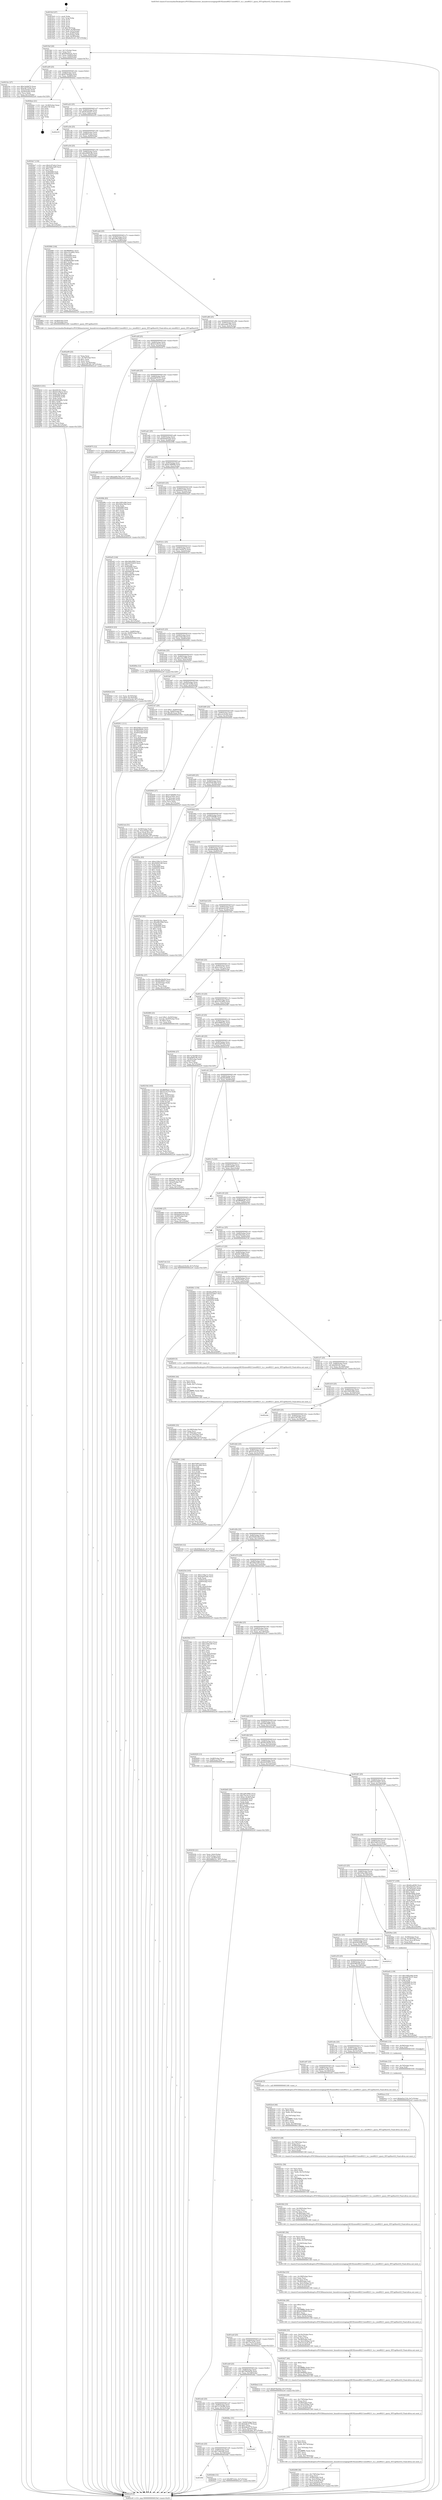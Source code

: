 digraph "0x4019c0" {
  label = "0x4019c0 (/mnt/c/Users/mathe/Desktop/tcc/POCII/binaries/extr_linuxdriversstagingrtl8192uieee80211ieee80211_tx.c_ieee80211_query_HTCapShortGI_Final-ollvm.out::main(0))"
  labelloc = "t"
  node[shape=record]

  Entry [label="",width=0.3,height=0.3,shape=circle,fillcolor=black,style=filled]
  "0x4019ef" [label="{
     0x4019ef [26]\l
     | [instrs]\l
     &nbsp;&nbsp;0x4019ef \<+3\>: mov -0x7c(%rbp),%eax\l
     &nbsp;&nbsp;0x4019f2 \<+2\>: mov %eax,%ecx\l
     &nbsp;&nbsp;0x4019f4 \<+6\>: sub $0x836e6cd1,%ecx\l
     &nbsp;&nbsp;0x4019fa \<+3\>: mov %eax,-0x80(%rbp)\l
     &nbsp;&nbsp;0x4019fd \<+6\>: mov %ecx,-0x84(%rbp)\l
     &nbsp;&nbsp;0x401a03 \<+6\>: je 00000000004021bc \<main+0x7fc\>\l
  }"]
  "0x4021bc" [label="{
     0x4021bc [27]\l
     | [instrs]\l
     &nbsp;&nbsp;0x4021bc \<+5\>: mov $0xc3e04474,%eax\l
     &nbsp;&nbsp;0x4021c1 \<+5\>: mov $0xcdb7229b,%ecx\l
     &nbsp;&nbsp;0x4021c6 \<+3\>: mov -0x5c(%rbp),%edx\l
     &nbsp;&nbsp;0x4021c9 \<+3\>: cmp -0x50(%rbp),%edx\l
     &nbsp;&nbsp;0x4021cc \<+3\>: cmovl %ecx,%eax\l
     &nbsp;&nbsp;0x4021cf \<+3\>: mov %eax,-0x7c(%rbp)\l
     &nbsp;&nbsp;0x4021d2 \<+5\>: jmp 0000000000402ce9 \<main+0x1329\>\l
  }"]
  "0x401a09" [label="{
     0x401a09 [25]\l
     | [instrs]\l
     &nbsp;&nbsp;0x401a09 \<+5\>: jmp 0000000000401a0e \<main+0x4e\>\l
     &nbsp;&nbsp;0x401a0e \<+3\>: mov -0x80(%rbp),%eax\l
     &nbsp;&nbsp;0x401a11 \<+5\>: sub $0x875be9ad,%eax\l
     &nbsp;&nbsp;0x401a16 \<+6\>: mov %eax,-0x88(%rbp)\l
     &nbsp;&nbsp;0x401a1c \<+6\>: je 0000000000402bee \<main+0x122e\>\l
  }"]
  Exit [label="",width=0.3,height=0.3,shape=circle,fillcolor=black,style=filled,peripheries=2]
  "0x402bee" [label="{
     0x402bee [21]\l
     | [instrs]\l
     &nbsp;&nbsp;0x402bee \<+3\>: mov -0x38(%rbp),%eax\l
     &nbsp;&nbsp;0x402bf1 \<+7\>: add $0x158,%rsp\l
     &nbsp;&nbsp;0x402bf8 \<+1\>: pop %rbx\l
     &nbsp;&nbsp;0x402bf9 \<+2\>: pop %r12\l
     &nbsp;&nbsp;0x402bfb \<+2\>: pop %r13\l
     &nbsp;&nbsp;0x402bfd \<+2\>: pop %r14\l
     &nbsp;&nbsp;0x402bff \<+2\>: pop %r15\l
     &nbsp;&nbsp;0x402c01 \<+1\>: pop %rbp\l
     &nbsp;&nbsp;0x402c02 \<+1\>: ret\l
  }"]
  "0x401a22" [label="{
     0x401a22 [25]\l
     | [instrs]\l
     &nbsp;&nbsp;0x401a22 \<+5\>: jmp 0000000000401a27 \<main+0x67\>\l
     &nbsp;&nbsp;0x401a27 \<+3\>: mov -0x80(%rbp),%eax\l
     &nbsp;&nbsp;0x401a2a \<+5\>: sub $0x9e3fcb47,%eax\l
     &nbsp;&nbsp;0x401a2f \<+6\>: mov %eax,-0x8c(%rbp)\l
     &nbsp;&nbsp;0x401a35 \<+6\>: je 0000000000402c03 \<main+0x1243\>\l
  }"]
  "0x402aca" [label="{
     0x402aca [12]\l
     | [instrs]\l
     &nbsp;&nbsp;0x402aca \<+7\>: movl $0xbd3a1316,-0x7c(%rbp)\l
     &nbsp;&nbsp;0x402ad1 \<+5\>: jmp 0000000000402ce9 \<main+0x1329\>\l
  }"]
  "0x402c03" [label="{
     0x402c03\l
  }", style=dashed]
  "0x401a3b" [label="{
     0x401a3b [25]\l
     | [instrs]\l
     &nbsp;&nbsp;0x401a3b \<+5\>: jmp 0000000000401a40 \<main+0x80\>\l
     &nbsp;&nbsp;0x401a40 \<+3\>: mov -0x80(%rbp),%eax\l
     &nbsp;&nbsp;0x401a43 \<+5\>: sub $0x9f07a3ee,%eax\l
     &nbsp;&nbsp;0x401a48 \<+6\>: mov %eax,-0x90(%rbp)\l
     &nbsp;&nbsp;0x401a4e \<+6\>: je 00000000004024e7 \<main+0xb27\>\l
  }"]
  "0x402abe" [label="{
     0x402abe [12]\l
     | [instrs]\l
     &nbsp;&nbsp;0x402abe \<+4\>: mov -0x70(%rbp),%rax\l
     &nbsp;&nbsp;0x402ac2 \<+3\>: mov %rax,%rdi\l
     &nbsp;&nbsp;0x402ac5 \<+5\>: call 0000000000401030 \<free@plt\>\l
     | [calls]\l
     &nbsp;&nbsp;0x401030 \{1\} (unknown)\l
  }"]
  "0x4024e7" [label="{
     0x4024e7 [134]\l
     | [instrs]\l
     &nbsp;&nbsp;0x4024e7 \<+5\>: mov $0x2c97e6c2,%eax\l
     &nbsp;&nbsp;0x4024ec \<+5\>: mov $0x2b8a1bf5,%ecx\l
     &nbsp;&nbsp;0x4024f1 \<+2\>: mov $0x1,%dl\l
     &nbsp;&nbsp;0x4024f3 \<+2\>: xor %esi,%esi\l
     &nbsp;&nbsp;0x4024f5 \<+7\>: mov 0x405068,%edi\l
     &nbsp;&nbsp;0x4024fc \<+8\>: mov 0x405054,%r8d\l
     &nbsp;&nbsp;0x402504 \<+3\>: sub $0x1,%esi\l
     &nbsp;&nbsp;0x402507 \<+3\>: mov %edi,%r9d\l
     &nbsp;&nbsp;0x40250a \<+3\>: add %esi,%r9d\l
     &nbsp;&nbsp;0x40250d \<+4\>: imul %r9d,%edi\l
     &nbsp;&nbsp;0x402511 \<+3\>: and $0x1,%edi\l
     &nbsp;&nbsp;0x402514 \<+3\>: cmp $0x0,%edi\l
     &nbsp;&nbsp;0x402517 \<+4\>: sete %r10b\l
     &nbsp;&nbsp;0x40251b \<+4\>: cmp $0xa,%r8d\l
     &nbsp;&nbsp;0x40251f \<+4\>: setl %r11b\l
     &nbsp;&nbsp;0x402523 \<+3\>: mov %r10b,%bl\l
     &nbsp;&nbsp;0x402526 \<+3\>: xor $0xff,%bl\l
     &nbsp;&nbsp;0x402529 \<+3\>: mov %r11b,%r14b\l
     &nbsp;&nbsp;0x40252c \<+4\>: xor $0xff,%r14b\l
     &nbsp;&nbsp;0x402530 \<+3\>: xor $0x0,%dl\l
     &nbsp;&nbsp;0x402533 \<+3\>: mov %bl,%r15b\l
     &nbsp;&nbsp;0x402536 \<+4\>: and $0x0,%r15b\l
     &nbsp;&nbsp;0x40253a \<+3\>: and %dl,%r10b\l
     &nbsp;&nbsp;0x40253d \<+3\>: mov %r14b,%r12b\l
     &nbsp;&nbsp;0x402540 \<+4\>: and $0x0,%r12b\l
     &nbsp;&nbsp;0x402544 \<+3\>: and %dl,%r11b\l
     &nbsp;&nbsp;0x402547 \<+3\>: or %r10b,%r15b\l
     &nbsp;&nbsp;0x40254a \<+3\>: or %r11b,%r12b\l
     &nbsp;&nbsp;0x40254d \<+3\>: xor %r12b,%r15b\l
     &nbsp;&nbsp;0x402550 \<+3\>: or %r14b,%bl\l
     &nbsp;&nbsp;0x402553 \<+3\>: xor $0xff,%bl\l
     &nbsp;&nbsp;0x402556 \<+3\>: or $0x0,%dl\l
     &nbsp;&nbsp;0x402559 \<+2\>: and %dl,%bl\l
     &nbsp;&nbsp;0x40255b \<+3\>: or %bl,%r15b\l
     &nbsp;&nbsp;0x40255e \<+4\>: test $0x1,%r15b\l
     &nbsp;&nbsp;0x402562 \<+3\>: cmovne %ecx,%eax\l
     &nbsp;&nbsp;0x402565 \<+3\>: mov %eax,-0x7c(%rbp)\l
     &nbsp;&nbsp;0x402568 \<+5\>: jmp 0000000000402ce9 \<main+0x1329\>\l
  }"]
  "0x401a54" [label="{
     0x401a54 [25]\l
     | [instrs]\l
     &nbsp;&nbsp;0x401a54 \<+5\>: jmp 0000000000401a59 \<main+0x99\>\l
     &nbsp;&nbsp;0x401a59 \<+3\>: mov -0x80(%rbp),%eax\l
     &nbsp;&nbsp;0x401a5c \<+5\>: sub $0xa0995c9b,%eax\l
     &nbsp;&nbsp;0x401a61 \<+6\>: mov %eax,-0x94(%rbp)\l
     &nbsp;&nbsp;0x401a67 \<+6\>: je 0000000000402066 \<main+0x6a6\>\l
  }"]
  "0x402a02" [label="{
     0x402a02 [139]\l
     | [instrs]\l
     &nbsp;&nbsp;0x402a02 \<+5\>: mov $0x1095c046,%edx\l
     &nbsp;&nbsp;0x402a07 \<+5\>: mov $0xb4879137,%esi\l
     &nbsp;&nbsp;0x402a0c \<+3\>: mov $0x1,%r8b\l
     &nbsp;&nbsp;0x402a0f \<+3\>: xor %r9d,%r9d\l
     &nbsp;&nbsp;0x402a12 \<+8\>: mov 0x405068,%r10d\l
     &nbsp;&nbsp;0x402a1a \<+8\>: mov 0x405054,%r11d\l
     &nbsp;&nbsp;0x402a22 \<+4\>: sub $0x1,%r9d\l
     &nbsp;&nbsp;0x402a26 \<+3\>: mov %r10d,%ebx\l
     &nbsp;&nbsp;0x402a29 \<+3\>: add %r9d,%ebx\l
     &nbsp;&nbsp;0x402a2c \<+4\>: imul %ebx,%r10d\l
     &nbsp;&nbsp;0x402a30 \<+4\>: and $0x1,%r10d\l
     &nbsp;&nbsp;0x402a34 \<+4\>: cmp $0x0,%r10d\l
     &nbsp;&nbsp;0x402a38 \<+4\>: sete %r14b\l
     &nbsp;&nbsp;0x402a3c \<+4\>: cmp $0xa,%r11d\l
     &nbsp;&nbsp;0x402a40 \<+4\>: setl %r15b\l
     &nbsp;&nbsp;0x402a44 \<+3\>: mov %r14b,%r12b\l
     &nbsp;&nbsp;0x402a47 \<+4\>: xor $0xff,%r12b\l
     &nbsp;&nbsp;0x402a4b \<+3\>: mov %r15b,%r13b\l
     &nbsp;&nbsp;0x402a4e \<+4\>: xor $0xff,%r13b\l
     &nbsp;&nbsp;0x402a52 \<+4\>: xor $0x1,%r8b\l
     &nbsp;&nbsp;0x402a56 \<+3\>: mov %r12b,%al\l
     &nbsp;&nbsp;0x402a59 \<+2\>: and $0xff,%al\l
     &nbsp;&nbsp;0x402a5b \<+3\>: and %r8b,%r14b\l
     &nbsp;&nbsp;0x402a5e \<+3\>: mov %r13b,%cl\l
     &nbsp;&nbsp;0x402a61 \<+3\>: and $0xff,%cl\l
     &nbsp;&nbsp;0x402a64 \<+3\>: and %r8b,%r15b\l
     &nbsp;&nbsp;0x402a67 \<+3\>: or %r14b,%al\l
     &nbsp;&nbsp;0x402a6a \<+3\>: or %r15b,%cl\l
     &nbsp;&nbsp;0x402a6d \<+2\>: xor %cl,%al\l
     &nbsp;&nbsp;0x402a6f \<+3\>: or %r13b,%r12b\l
     &nbsp;&nbsp;0x402a72 \<+4\>: xor $0xff,%r12b\l
     &nbsp;&nbsp;0x402a76 \<+4\>: or $0x1,%r8b\l
     &nbsp;&nbsp;0x402a7a \<+3\>: and %r8b,%r12b\l
     &nbsp;&nbsp;0x402a7d \<+3\>: or %r12b,%al\l
     &nbsp;&nbsp;0x402a80 \<+2\>: test $0x1,%al\l
     &nbsp;&nbsp;0x402a82 \<+3\>: cmovne %esi,%edx\l
     &nbsp;&nbsp;0x402a85 \<+3\>: mov %edx,-0x7c(%rbp)\l
     &nbsp;&nbsp;0x402a88 \<+5\>: jmp 0000000000402ce9 \<main+0x1329\>\l
  }"]
  "0x402066" [label="{
     0x402066 [144]\l
     | [instrs]\l
     &nbsp;&nbsp;0x402066 \<+5\>: mov $0xff699bd1,%eax\l
     &nbsp;&nbsp;0x40206b \<+5\>: mov $0xe191a602,%ecx\l
     &nbsp;&nbsp;0x402070 \<+2\>: mov $0x1,%dl\l
     &nbsp;&nbsp;0x402072 \<+7\>: mov 0x405068,%esi\l
     &nbsp;&nbsp;0x402079 \<+7\>: mov 0x405054,%edi\l
     &nbsp;&nbsp;0x402080 \<+3\>: mov %esi,%r8d\l
     &nbsp;&nbsp;0x402083 \<+7\>: sub $0x860fe9d6,%r8d\l
     &nbsp;&nbsp;0x40208a \<+4\>: sub $0x1,%r8d\l
     &nbsp;&nbsp;0x40208e \<+7\>: add $0x860fe9d6,%r8d\l
     &nbsp;&nbsp;0x402095 \<+4\>: imul %r8d,%esi\l
     &nbsp;&nbsp;0x402099 \<+3\>: and $0x1,%esi\l
     &nbsp;&nbsp;0x40209c \<+3\>: cmp $0x0,%esi\l
     &nbsp;&nbsp;0x40209f \<+4\>: sete %r9b\l
     &nbsp;&nbsp;0x4020a3 \<+3\>: cmp $0xa,%edi\l
     &nbsp;&nbsp;0x4020a6 \<+4\>: setl %r10b\l
     &nbsp;&nbsp;0x4020aa \<+3\>: mov %r9b,%r11b\l
     &nbsp;&nbsp;0x4020ad \<+4\>: xor $0xff,%r11b\l
     &nbsp;&nbsp;0x4020b1 \<+3\>: mov %r10b,%bl\l
     &nbsp;&nbsp;0x4020b4 \<+3\>: xor $0xff,%bl\l
     &nbsp;&nbsp;0x4020b7 \<+3\>: xor $0x0,%dl\l
     &nbsp;&nbsp;0x4020ba \<+3\>: mov %r11b,%r14b\l
     &nbsp;&nbsp;0x4020bd \<+4\>: and $0x0,%r14b\l
     &nbsp;&nbsp;0x4020c1 \<+3\>: and %dl,%r9b\l
     &nbsp;&nbsp;0x4020c4 \<+3\>: mov %bl,%r15b\l
     &nbsp;&nbsp;0x4020c7 \<+4\>: and $0x0,%r15b\l
     &nbsp;&nbsp;0x4020cb \<+3\>: and %dl,%r10b\l
     &nbsp;&nbsp;0x4020ce \<+3\>: or %r9b,%r14b\l
     &nbsp;&nbsp;0x4020d1 \<+3\>: or %r10b,%r15b\l
     &nbsp;&nbsp;0x4020d4 \<+3\>: xor %r15b,%r14b\l
     &nbsp;&nbsp;0x4020d7 \<+3\>: or %bl,%r11b\l
     &nbsp;&nbsp;0x4020da \<+4\>: xor $0xff,%r11b\l
     &nbsp;&nbsp;0x4020de \<+3\>: or $0x0,%dl\l
     &nbsp;&nbsp;0x4020e1 \<+3\>: and %dl,%r11b\l
     &nbsp;&nbsp;0x4020e4 \<+3\>: or %r11b,%r14b\l
     &nbsp;&nbsp;0x4020e7 \<+4\>: test $0x1,%r14b\l
     &nbsp;&nbsp;0x4020eb \<+3\>: cmovne %ecx,%eax\l
     &nbsp;&nbsp;0x4020ee \<+3\>: mov %eax,-0x7c(%rbp)\l
     &nbsp;&nbsp;0x4020f1 \<+5\>: jmp 0000000000402ce9 \<main+0x1329\>\l
  }"]
  "0x401a6d" [label="{
     0x401a6d [25]\l
     | [instrs]\l
     &nbsp;&nbsp;0x401a6d \<+5\>: jmp 0000000000401a72 \<main+0xb2\>\l
     &nbsp;&nbsp;0x401a72 \<+3\>: mov -0x80(%rbp),%eax\l
     &nbsp;&nbsp;0x401a75 \<+5\>: sub $0xa98c50bf,%eax\l
     &nbsp;&nbsp;0x401a7a \<+6\>: mov %eax,-0x98(%rbp)\l
     &nbsp;&nbsp;0x401a80 \<+6\>: je 0000000000402803 \<main+0xe43\>\l
  }"]
  "0x402810" [label="{
     0x402810 [101]\l
     | [instrs]\l
     &nbsp;&nbsp;0x402810 \<+5\>: mov $0xf281f2c,%eax\l
     &nbsp;&nbsp;0x402815 \<+5\>: mov $0xb3c30e12,%ecx\l
     &nbsp;&nbsp;0x40281a \<+7\>: movl $0x0,-0x78(%rbp)\l
     &nbsp;&nbsp;0x402821 \<+7\>: mov 0x405068,%edx\l
     &nbsp;&nbsp;0x402828 \<+8\>: mov 0x405054,%r8d\l
     &nbsp;&nbsp;0x402830 \<+3\>: mov %edx,%r9d\l
     &nbsp;&nbsp;0x402833 \<+7\>: add $0x5c8d3d6b,%r9d\l
     &nbsp;&nbsp;0x40283a \<+4\>: sub $0x1,%r9d\l
     &nbsp;&nbsp;0x40283e \<+7\>: sub $0x5c8d3d6b,%r9d\l
     &nbsp;&nbsp;0x402845 \<+4\>: imul %r9d,%edx\l
     &nbsp;&nbsp;0x402849 \<+3\>: and $0x1,%edx\l
     &nbsp;&nbsp;0x40284c \<+3\>: cmp $0x0,%edx\l
     &nbsp;&nbsp;0x40284f \<+4\>: sete %r10b\l
     &nbsp;&nbsp;0x402853 \<+4\>: cmp $0xa,%r8d\l
     &nbsp;&nbsp;0x402857 \<+4\>: setl %r11b\l
     &nbsp;&nbsp;0x40285b \<+3\>: mov %r10b,%bl\l
     &nbsp;&nbsp;0x40285e \<+3\>: and %r11b,%bl\l
     &nbsp;&nbsp;0x402861 \<+3\>: xor %r11b,%r10b\l
     &nbsp;&nbsp;0x402864 \<+3\>: or %r10b,%bl\l
     &nbsp;&nbsp;0x402867 \<+3\>: test $0x1,%bl\l
     &nbsp;&nbsp;0x40286a \<+3\>: cmovne %ecx,%eax\l
     &nbsp;&nbsp;0x40286d \<+3\>: mov %eax,-0x7c(%rbp)\l
     &nbsp;&nbsp;0x402870 \<+5\>: jmp 0000000000402ce9 \<main+0x1329\>\l
  }"]
  "0x402803" [label="{
     0x402803 [13]\l
     | [instrs]\l
     &nbsp;&nbsp;0x402803 \<+4\>: mov -0x58(%rbp),%rdi\l
     &nbsp;&nbsp;0x402807 \<+4\>: mov -0x70(%rbp),%rsi\l
     &nbsp;&nbsp;0x40280b \<+5\>: call 0000000000401240 \<ieee80211_query_HTCapShortGI\>\l
     | [calls]\l
     &nbsp;&nbsp;0x401240 \{1\} (/mnt/c/Users/mathe/Desktop/tcc/POCII/binaries/extr_linuxdriversstagingrtl8192uieee80211ieee80211_tx.c_ieee80211_query_HTCapShortGI_Final-ollvm.out::ieee80211_query_HTCapShortGI)\l
  }"]
  "0x401a86" [label="{
     0x401a86 [25]\l
     | [instrs]\l
     &nbsp;&nbsp;0x401a86 \<+5\>: jmp 0000000000401a8b \<main+0xcb\>\l
     &nbsp;&nbsp;0x401a8b \<+3\>: mov -0x80(%rbp),%eax\l
     &nbsp;&nbsp;0x401a8e \<+5\>: sub $0xaad0c762,%eax\l
     &nbsp;&nbsp;0x401a93 \<+6\>: mov %eax,-0x9c(%rbp)\l
     &nbsp;&nbsp;0x401a99 \<+6\>: je 0000000000402a99 \<main+0x10d9\>\l
  }"]
  "0x402690" [label="{
     0x402690 [33]\l
     | [instrs]\l
     &nbsp;&nbsp;0x402690 \<+6\>: mov -0x180(%rbp),%ecx\l
     &nbsp;&nbsp;0x402696 \<+3\>: imul %eax,%ecx\l
     &nbsp;&nbsp;0x402699 \<+4\>: mov -0x70(%rbp),%rdi\l
     &nbsp;&nbsp;0x40269d \<+4\>: movslq -0x74(%rbp),%r8\l
     &nbsp;&nbsp;0x4026a1 \<+4\>: mov %ecx,(%rdi,%r8,4)\l
     &nbsp;&nbsp;0x4026a5 \<+7\>: movl $0xb8e7b8f,-0x7c(%rbp)\l
     &nbsp;&nbsp;0x4026ac \<+5\>: jmp 0000000000402ce9 \<main+0x1329\>\l
  }"]
  "0x402a99" [label="{
     0x402a99 [25]\l
     | [instrs]\l
     &nbsp;&nbsp;0x402a99 \<+2\>: xor %eax,%eax\l
     &nbsp;&nbsp;0x402a9b \<+3\>: mov -0x78(%rbp),%ecx\l
     &nbsp;&nbsp;0x402a9e \<+3\>: sub $0x1,%eax\l
     &nbsp;&nbsp;0x402aa1 \<+2\>: sub %eax,%ecx\l
     &nbsp;&nbsp;0x402aa3 \<+3\>: mov %ecx,-0x78(%rbp)\l
     &nbsp;&nbsp;0x402aa6 \<+7\>: movl $0x21ff7345,-0x7c(%rbp)\l
     &nbsp;&nbsp;0x402aad \<+5\>: jmp 0000000000402ce9 \<main+0x1329\>\l
  }"]
  "0x401a9f" [label="{
     0x401a9f [25]\l
     | [instrs]\l
     &nbsp;&nbsp;0x401a9f \<+5\>: jmp 0000000000401aa4 \<main+0xe4\>\l
     &nbsp;&nbsp;0x401aa4 \<+3\>: mov -0x80(%rbp),%eax\l
     &nbsp;&nbsp;0x401aa7 \<+5\>: sub $0xb3c30e12,%eax\l
     &nbsp;&nbsp;0x401aac \<+6\>: mov %eax,-0xa0(%rbp)\l
     &nbsp;&nbsp;0x401ab2 \<+6\>: je 0000000000402875 \<main+0xeb5\>\l
  }"]
  "0x402664" [label="{
     0x402664 [44]\l
     | [instrs]\l
     &nbsp;&nbsp;0x402664 \<+2\>: xor %ecx,%ecx\l
     &nbsp;&nbsp;0x402666 \<+5\>: mov $0x2,%edx\l
     &nbsp;&nbsp;0x40266b \<+6\>: mov %edx,-0x17c(%rbp)\l
     &nbsp;&nbsp;0x402671 \<+1\>: cltd\l
     &nbsp;&nbsp;0x402672 \<+6\>: mov -0x17c(%rbp),%esi\l
     &nbsp;&nbsp;0x402678 \<+2\>: idiv %esi\l
     &nbsp;&nbsp;0x40267a \<+6\>: imul $0xfffffffe,%edx,%edx\l
     &nbsp;&nbsp;0x402680 \<+3\>: sub $0x1,%ecx\l
     &nbsp;&nbsp;0x402683 \<+2\>: sub %ecx,%edx\l
     &nbsp;&nbsp;0x402685 \<+6\>: mov %edx,-0x180(%rbp)\l
     &nbsp;&nbsp;0x40268b \<+5\>: call 0000000000401160 \<next_i\>\l
     | [calls]\l
     &nbsp;&nbsp;0x401160 \{1\} (/mnt/c/Users/mathe/Desktop/tcc/POCII/binaries/extr_linuxdriversstagingrtl8192uieee80211ieee80211_tx.c_ieee80211_query_HTCapShortGI_Final-ollvm.out::next_i)\l
  }"]
  "0x402875" [label="{
     0x402875 [12]\l
     | [instrs]\l
     &nbsp;&nbsp;0x402875 \<+7\>: movl $0x21ff7345,-0x7c(%rbp)\l
     &nbsp;&nbsp;0x40287c \<+5\>: jmp 0000000000402ce9 \<main+0x1329\>\l
  }"]
  "0x401ab8" [label="{
     0x401ab8 [25]\l
     | [instrs]\l
     &nbsp;&nbsp;0x401ab8 \<+5\>: jmp 0000000000401abd \<main+0xfd\>\l
     &nbsp;&nbsp;0x401abd \<+3\>: mov -0x80(%rbp),%eax\l
     &nbsp;&nbsp;0x401ac0 \<+5\>: sub $0xb4879137,%eax\l
     &nbsp;&nbsp;0x401ac5 \<+6\>: mov %eax,-0xa4(%rbp)\l
     &nbsp;&nbsp;0x401acb \<+6\>: je 0000000000402a8d \<main+0x10cd\>\l
  }"]
  "0x40262d" [label="{
     0x40262d [23]\l
     | [instrs]\l
     &nbsp;&nbsp;0x40262d \<+4\>: mov %rax,-0x70(%rbp)\l
     &nbsp;&nbsp;0x402631 \<+7\>: movl $0x0,-0x74(%rbp)\l
     &nbsp;&nbsp;0x402638 \<+7\>: movl $0xce210c44,-0x7c(%rbp)\l
     &nbsp;&nbsp;0x40263f \<+5\>: jmp 0000000000402ce9 \<main+0x1329\>\l
  }"]
  "0x402a8d" [label="{
     0x402a8d [12]\l
     | [instrs]\l
     &nbsp;&nbsp;0x402a8d \<+7\>: movl $0xaad0c762,-0x7c(%rbp)\l
     &nbsp;&nbsp;0x402a94 \<+5\>: jmp 0000000000402ce9 \<main+0x1329\>\l
  }"]
  "0x401ad1" [label="{
     0x401ad1 [25]\l
     | [instrs]\l
     &nbsp;&nbsp;0x401ad1 \<+5\>: jmp 0000000000401ad6 \<main+0x116\>\l
     &nbsp;&nbsp;0x401ad6 \<+3\>: mov -0x80(%rbp),%eax\l
     &nbsp;&nbsp;0x401ad9 \<+5\>: sub $0xbb445a24,%eax\l
     &nbsp;&nbsp;0x401ade \<+6\>: mov %eax,-0xa8(%rbp)\l
     &nbsp;&nbsp;0x401ae4 \<+6\>: je 000000000040299b \<main+0xfdb\>\l
  }"]
  "0x401f04" [label="{
     0x401f04\l
  }", style=dashed]
  "0x40299b" [label="{
     0x40299b [83]\l
     | [instrs]\l
     &nbsp;&nbsp;0x40299b \<+5\>: mov $0x1095c046,%eax\l
     &nbsp;&nbsp;0x4029a0 \<+5\>: mov $0x549ac56d,%ecx\l
     &nbsp;&nbsp;0x4029a5 \<+2\>: xor %edx,%edx\l
     &nbsp;&nbsp;0x4029a7 \<+7\>: mov 0x405068,%esi\l
     &nbsp;&nbsp;0x4029ae \<+7\>: mov 0x405054,%edi\l
     &nbsp;&nbsp;0x4029b5 \<+3\>: sub $0x1,%edx\l
     &nbsp;&nbsp;0x4029b8 \<+3\>: mov %esi,%r8d\l
     &nbsp;&nbsp;0x4029bb \<+3\>: add %edx,%r8d\l
     &nbsp;&nbsp;0x4029be \<+4\>: imul %r8d,%esi\l
     &nbsp;&nbsp;0x4029c2 \<+3\>: and $0x1,%esi\l
     &nbsp;&nbsp;0x4029c5 \<+3\>: cmp $0x0,%esi\l
     &nbsp;&nbsp;0x4029c8 \<+4\>: sete %r9b\l
     &nbsp;&nbsp;0x4029cc \<+3\>: cmp $0xa,%edi\l
     &nbsp;&nbsp;0x4029cf \<+4\>: setl %r10b\l
     &nbsp;&nbsp;0x4029d3 \<+3\>: mov %r9b,%r11b\l
     &nbsp;&nbsp;0x4029d6 \<+3\>: and %r10b,%r11b\l
     &nbsp;&nbsp;0x4029d9 \<+3\>: xor %r10b,%r9b\l
     &nbsp;&nbsp;0x4029dc \<+3\>: or %r9b,%r11b\l
     &nbsp;&nbsp;0x4029df \<+4\>: test $0x1,%r11b\l
     &nbsp;&nbsp;0x4029e3 \<+3\>: cmovne %ecx,%eax\l
     &nbsp;&nbsp;0x4029e6 \<+3\>: mov %eax,-0x7c(%rbp)\l
     &nbsp;&nbsp;0x4029e9 \<+5\>: jmp 0000000000402ce9 \<main+0x1329\>\l
  }"]
  "0x401aea" [label="{
     0x401aea [25]\l
     | [instrs]\l
     &nbsp;&nbsp;0x401aea \<+5\>: jmp 0000000000401aef \<main+0x12f\>\l
     &nbsp;&nbsp;0x401aef \<+3\>: mov -0x80(%rbp),%eax\l
     &nbsp;&nbsp;0x401af2 \<+5\>: sub $0xbc389b89,%eax\l
     &nbsp;&nbsp;0x401af7 \<+6\>: mov %eax,-0xac(%rbp)\l
     &nbsp;&nbsp;0x401afd \<+6\>: je 0000000000401f81 \<main+0x5c1\>\l
  }"]
  "0x4024db" [label="{
     0x4024db [12]\l
     | [instrs]\l
     &nbsp;&nbsp;0x4024db \<+7\>: movl $0x9f07a3ee,-0x7c(%rbp)\l
     &nbsp;&nbsp;0x4024e2 \<+5\>: jmp 0000000000402ce9 \<main+0x1329\>\l
  }"]
  "0x401f81" [label="{
     0x401f81\l
  }", style=dashed]
  "0x401b03" [label="{
     0x401b03 [25]\l
     | [instrs]\l
     &nbsp;&nbsp;0x401b03 \<+5\>: jmp 0000000000401b08 \<main+0x148\>\l
     &nbsp;&nbsp;0x401b08 \<+3\>: mov -0x80(%rbp),%eax\l
     &nbsp;&nbsp;0x401b0b \<+5\>: sub $0xbd3a1316,%eax\l
     &nbsp;&nbsp;0x401b10 \<+6\>: mov %eax,-0xb0(%rbp)\l
     &nbsp;&nbsp;0x401b16 \<+6\>: je 0000000000402af3 \<main+0x1133\>\l
  }"]
  "0x401eeb" [label="{
     0x401eeb [25]\l
     | [instrs]\l
     &nbsp;&nbsp;0x401eeb \<+5\>: jmp 0000000000401ef0 \<main+0x530\>\l
     &nbsp;&nbsp;0x401ef0 \<+3\>: mov -0x80(%rbp),%eax\l
     &nbsp;&nbsp;0x401ef3 \<+5\>: sub $0x7c6fe3e6,%eax\l
     &nbsp;&nbsp;0x401ef8 \<+6\>: mov %eax,-0x150(%rbp)\l
     &nbsp;&nbsp;0x401efe \<+6\>: je 00000000004024db \<main+0xb1b\>\l
  }"]
  "0x402af3" [label="{
     0x402af3 [144]\l
     | [instrs]\l
     &nbsp;&nbsp;0x402af3 \<+5\>: mov $0x3d0c0992,%eax\l
     &nbsp;&nbsp;0x402af8 \<+5\>: mov $0x44353933,%ecx\l
     &nbsp;&nbsp;0x402afd \<+2\>: mov $0x1,%dl\l
     &nbsp;&nbsp;0x402aff \<+7\>: mov 0x405068,%esi\l
     &nbsp;&nbsp;0x402b06 \<+7\>: mov 0x405054,%edi\l
     &nbsp;&nbsp;0x402b0d \<+3\>: mov %esi,%r8d\l
     &nbsp;&nbsp;0x402b10 \<+7\>: sub $0xbdbf148,%r8d\l
     &nbsp;&nbsp;0x402b17 \<+4\>: sub $0x1,%r8d\l
     &nbsp;&nbsp;0x402b1b \<+7\>: add $0xbdbf148,%r8d\l
     &nbsp;&nbsp;0x402b22 \<+4\>: imul %r8d,%esi\l
     &nbsp;&nbsp;0x402b26 \<+3\>: and $0x1,%esi\l
     &nbsp;&nbsp;0x402b29 \<+3\>: cmp $0x0,%esi\l
     &nbsp;&nbsp;0x402b2c \<+4\>: sete %r9b\l
     &nbsp;&nbsp;0x402b30 \<+3\>: cmp $0xa,%edi\l
     &nbsp;&nbsp;0x402b33 \<+4\>: setl %r10b\l
     &nbsp;&nbsp;0x402b37 \<+3\>: mov %r9b,%r11b\l
     &nbsp;&nbsp;0x402b3a \<+4\>: xor $0xff,%r11b\l
     &nbsp;&nbsp;0x402b3e \<+3\>: mov %r10b,%bl\l
     &nbsp;&nbsp;0x402b41 \<+3\>: xor $0xff,%bl\l
     &nbsp;&nbsp;0x402b44 \<+3\>: xor $0x1,%dl\l
     &nbsp;&nbsp;0x402b47 \<+3\>: mov %r11b,%r14b\l
     &nbsp;&nbsp;0x402b4a \<+4\>: and $0xff,%r14b\l
     &nbsp;&nbsp;0x402b4e \<+3\>: and %dl,%r9b\l
     &nbsp;&nbsp;0x402b51 \<+3\>: mov %bl,%r15b\l
     &nbsp;&nbsp;0x402b54 \<+4\>: and $0xff,%r15b\l
     &nbsp;&nbsp;0x402b58 \<+3\>: and %dl,%r10b\l
     &nbsp;&nbsp;0x402b5b \<+3\>: or %r9b,%r14b\l
     &nbsp;&nbsp;0x402b5e \<+3\>: or %r10b,%r15b\l
     &nbsp;&nbsp;0x402b61 \<+3\>: xor %r15b,%r14b\l
     &nbsp;&nbsp;0x402b64 \<+3\>: or %bl,%r11b\l
     &nbsp;&nbsp;0x402b67 \<+4\>: xor $0xff,%r11b\l
     &nbsp;&nbsp;0x402b6b \<+3\>: or $0x1,%dl\l
     &nbsp;&nbsp;0x402b6e \<+3\>: and %dl,%r11b\l
     &nbsp;&nbsp;0x402b71 \<+3\>: or %r11b,%r14b\l
     &nbsp;&nbsp;0x402b74 \<+4\>: test $0x1,%r14b\l
     &nbsp;&nbsp;0x402b78 \<+3\>: cmovne %ecx,%eax\l
     &nbsp;&nbsp;0x402b7b \<+3\>: mov %eax,-0x7c(%rbp)\l
     &nbsp;&nbsp;0x402b7e \<+5\>: jmp 0000000000402ce9 \<main+0x1329\>\l
  }"]
  "0x401b1c" [label="{
     0x401b1c [25]\l
     | [instrs]\l
     &nbsp;&nbsp;0x401b1c \<+5\>: jmp 0000000000401b21 \<main+0x161\>\l
     &nbsp;&nbsp;0x401b21 \<+3\>: mov -0x80(%rbp),%eax\l
     &nbsp;&nbsp;0x401b24 \<+5\>: sub $0xc3e04474,%eax\l
     &nbsp;&nbsp;0x401b29 \<+6\>: mov %eax,-0xb4(%rbp)\l
     &nbsp;&nbsp;0x401b2f \<+6\>: je 0000000000402616 \<main+0xc56\>\l
  }"]
  "0x402ad6" [label="{
     0x402ad6\l
  }", style=dashed]
  "0x402616" [label="{
     0x402616 [23]\l
     | [instrs]\l
     &nbsp;&nbsp;0x402616 \<+7\>: movl $0x1,-0x68(%rbp)\l
     &nbsp;&nbsp;0x40261d \<+4\>: movslq -0x68(%rbp),%rax\l
     &nbsp;&nbsp;0x402621 \<+4\>: shl $0x2,%rax\l
     &nbsp;&nbsp;0x402625 \<+3\>: mov %rax,%rdi\l
     &nbsp;&nbsp;0x402628 \<+5\>: call 0000000000401050 \<malloc@plt\>\l
     | [calls]\l
     &nbsp;&nbsp;0x401050 \{1\} (unknown)\l
  }"]
  "0x401b35" [label="{
     0x401b35 [25]\l
     | [instrs]\l
     &nbsp;&nbsp;0x401b35 \<+5\>: jmp 0000000000401b3a \<main+0x17a\>\l
     &nbsp;&nbsp;0x401b3a \<+3\>: mov -0x80(%rbp),%eax\l
     &nbsp;&nbsp;0x401b3d \<+5\>: sub $0xc53fa1b8,%eax\l
     &nbsp;&nbsp;0x401b42 \<+6\>: mov %eax,-0xb8(%rbp)\l
     &nbsp;&nbsp;0x401b48 \<+6\>: je 000000000040260a \<main+0xc4a\>\l
  }"]
  "0x401ed2" [label="{
     0x401ed2 [25]\l
     | [instrs]\l
     &nbsp;&nbsp;0x401ed2 \<+5\>: jmp 0000000000401ed7 \<main+0x517\>\l
     &nbsp;&nbsp;0x401ed7 \<+3\>: mov -0x80(%rbp),%eax\l
     &nbsp;&nbsp;0x401eda \<+5\>: sub $0x7a75b368,%eax\l
     &nbsp;&nbsp;0x401edf \<+6\>: mov %eax,-0x14c(%rbp)\l
     &nbsp;&nbsp;0x401ee5 \<+6\>: je 0000000000402ad6 \<main+0x1116\>\l
  }"]
  "0x40260a" [label="{
     0x40260a [12]\l
     | [instrs]\l
     &nbsp;&nbsp;0x40260a \<+7\>: movl $0x836e6cd1,-0x7c(%rbp)\l
     &nbsp;&nbsp;0x402611 \<+5\>: jmp 0000000000402ce9 \<main+0x1329\>\l
  }"]
  "0x401b4e" [label="{
     0x401b4e [25]\l
     | [instrs]\l
     &nbsp;&nbsp;0x401b4e \<+5\>: jmp 0000000000401b53 \<main+0x193\>\l
     &nbsp;&nbsp;0x401b53 \<+3\>: mov -0x80(%rbp),%eax\l
     &nbsp;&nbsp;0x401b56 \<+5\>: sub $0xcc6cc084,%eax\l
     &nbsp;&nbsp;0x401b5b \<+6\>: mov %eax,-0xbc(%rbp)\l
     &nbsp;&nbsp;0x401b61 \<+6\>: je 0000000000402911 \<main+0xf51\>\l
  }"]
  "0x4024bc" [label="{
     0x4024bc [31]\l
     | [instrs]\l
     &nbsp;&nbsp;0x4024bc \<+3\>: mov -0x64(%rbp),%eax\l
     &nbsp;&nbsp;0x4024bf \<+5\>: add $0xbdbcb779,%eax\l
     &nbsp;&nbsp;0x4024c4 \<+3\>: add $0x1,%eax\l
     &nbsp;&nbsp;0x4024c7 \<+5\>: sub $0xbdbcb779,%eax\l
     &nbsp;&nbsp;0x4024cc \<+3\>: mov %eax,-0x64(%rbp)\l
     &nbsp;&nbsp;0x4024cf \<+7\>: movl $0xd536cd44,-0x7c(%rbp)\l
     &nbsp;&nbsp;0x4024d6 \<+5\>: jmp 0000000000402ce9 \<main+0x1329\>\l
  }"]
  "0x402911" [label="{
     0x402911 [111]\l
     | [instrs]\l
     &nbsp;&nbsp;0x402911 \<+5\>: mov $0x53d01ccf,%eax\l
     &nbsp;&nbsp;0x402916 \<+5\>: mov $0xf0e90b9c,%ecx\l
     &nbsp;&nbsp;0x40291b \<+3\>: mov -0x78(%rbp),%edx\l
     &nbsp;&nbsp;0x40291e \<+3\>: cmp -0x50(%rbp),%edx\l
     &nbsp;&nbsp;0x402921 \<+4\>: setl %sil\l
     &nbsp;&nbsp;0x402925 \<+4\>: and $0x1,%sil\l
     &nbsp;&nbsp;0x402929 \<+4\>: mov %sil,-0x29(%rbp)\l
     &nbsp;&nbsp;0x40292d \<+7\>: mov 0x405068,%edx\l
     &nbsp;&nbsp;0x402934 \<+7\>: mov 0x405054,%edi\l
     &nbsp;&nbsp;0x40293b \<+3\>: mov %edx,%r8d\l
     &nbsp;&nbsp;0x40293e \<+7\>: add $0x667c6a80,%r8d\l
     &nbsp;&nbsp;0x402945 \<+4\>: sub $0x1,%r8d\l
     &nbsp;&nbsp;0x402949 \<+7\>: sub $0x667c6a80,%r8d\l
     &nbsp;&nbsp;0x402950 \<+4\>: imul %r8d,%edx\l
     &nbsp;&nbsp;0x402954 \<+3\>: and $0x1,%edx\l
     &nbsp;&nbsp;0x402957 \<+3\>: cmp $0x0,%edx\l
     &nbsp;&nbsp;0x40295a \<+4\>: sete %sil\l
     &nbsp;&nbsp;0x40295e \<+3\>: cmp $0xa,%edi\l
     &nbsp;&nbsp;0x402961 \<+4\>: setl %r9b\l
     &nbsp;&nbsp;0x402965 \<+3\>: mov %sil,%r10b\l
     &nbsp;&nbsp;0x402968 \<+3\>: and %r9b,%r10b\l
     &nbsp;&nbsp;0x40296b \<+3\>: xor %r9b,%sil\l
     &nbsp;&nbsp;0x40296e \<+3\>: or %sil,%r10b\l
     &nbsp;&nbsp;0x402971 \<+4\>: test $0x1,%r10b\l
     &nbsp;&nbsp;0x402975 \<+3\>: cmovne %ecx,%eax\l
     &nbsp;&nbsp;0x402978 \<+3\>: mov %eax,-0x7c(%rbp)\l
     &nbsp;&nbsp;0x40297b \<+5\>: jmp 0000000000402ce9 \<main+0x1329\>\l
  }"]
  "0x401b67" [label="{
     0x401b67 [25]\l
     | [instrs]\l
     &nbsp;&nbsp;0x401b67 \<+5\>: jmp 0000000000401b6c \<main+0x1ac\>\l
     &nbsp;&nbsp;0x401b6c \<+3\>: mov -0x80(%rbp),%eax\l
     &nbsp;&nbsp;0x401b6f \<+5\>: sub $0xcdb7229b,%eax\l
     &nbsp;&nbsp;0x401b74 \<+6\>: mov %eax,-0xc0(%rbp)\l
     &nbsp;&nbsp;0x401b7a \<+6\>: je 00000000004021d7 \<main+0x817\>\l
  }"]
  "0x401eb9" [label="{
     0x401eb9 [25]\l
     | [instrs]\l
     &nbsp;&nbsp;0x401eb9 \<+5\>: jmp 0000000000401ebe \<main+0x4fe\>\l
     &nbsp;&nbsp;0x401ebe \<+3\>: mov -0x80(%rbp),%eax\l
     &nbsp;&nbsp;0x401ec1 \<+5\>: sub $0x7665de3b,%eax\l
     &nbsp;&nbsp;0x401ec6 \<+6\>: mov %eax,-0x148(%rbp)\l
     &nbsp;&nbsp;0x401ecc \<+6\>: je 00000000004024bc \<main+0xafc\>\l
  }"]
  "0x4021d7" [label="{
     0x4021d7 [20]\l
     | [instrs]\l
     &nbsp;&nbsp;0x4021d7 \<+7\>: movl $0x1,-0x60(%rbp)\l
     &nbsp;&nbsp;0x4021de \<+4\>: movslq -0x60(%rbp),%rax\l
     &nbsp;&nbsp;0x4021e2 \<+4\>: imul $0x28,%rax,%rdi\l
     &nbsp;&nbsp;0x4021e6 \<+5\>: call 0000000000401050 \<malloc@plt\>\l
     | [calls]\l
     &nbsp;&nbsp;0x401050 \{1\} (unknown)\l
  }"]
  "0x401b80" [label="{
     0x401b80 [25]\l
     | [instrs]\l
     &nbsp;&nbsp;0x401b80 \<+5\>: jmp 0000000000401b85 \<main+0x1c5\>\l
     &nbsp;&nbsp;0x401b85 \<+3\>: mov -0x80(%rbp),%eax\l
     &nbsp;&nbsp;0x401b88 \<+5\>: sub $0xce210c44,%eax\l
     &nbsp;&nbsp;0x401b8d \<+6\>: mov %eax,-0xc4(%rbp)\l
     &nbsp;&nbsp;0x401b93 \<+6\>: je 0000000000402644 \<main+0xc84\>\l
  }"]
  "0x402be2" [label="{
     0x402be2 [12]\l
     | [instrs]\l
     &nbsp;&nbsp;0x402be2 \<+7\>: movl $0x875be9ad,-0x7c(%rbp)\l
     &nbsp;&nbsp;0x402be9 \<+5\>: jmp 0000000000402ce9 \<main+0x1329\>\l
  }"]
  "0x402644" [label="{
     0x402644 [27]\l
     | [instrs]\l
     &nbsp;&nbsp;0x402644 \<+5\>: mov $0xd7309df6,%eax\l
     &nbsp;&nbsp;0x402649 \<+5\>: mov $0xe10782e,%ecx\l
     &nbsp;&nbsp;0x40264e \<+3\>: mov -0x74(%rbp),%edx\l
     &nbsp;&nbsp;0x402651 \<+3\>: cmp -0x68(%rbp),%edx\l
     &nbsp;&nbsp;0x402654 \<+3\>: cmovl %ecx,%eax\l
     &nbsp;&nbsp;0x402657 \<+3\>: mov %eax,-0x7c(%rbp)\l
     &nbsp;&nbsp;0x40265a \<+5\>: jmp 0000000000402ce9 \<main+0x1329\>\l
  }"]
  "0x401b99" [label="{
     0x401b99 [25]\l
     | [instrs]\l
     &nbsp;&nbsp;0x401b99 \<+5\>: jmp 0000000000401b9e \<main+0x1de\>\l
     &nbsp;&nbsp;0x401b9e \<+3\>: mov -0x80(%rbp),%eax\l
     &nbsp;&nbsp;0x401ba1 \<+5\>: sub $0xd536cd44,%eax\l
     &nbsp;&nbsp;0x401ba6 \<+6\>: mov %eax,-0xc8(%rbp)\l
     &nbsp;&nbsp;0x401bac \<+6\>: je 000000000040220a \<main+0x84a\>\l
  }"]
  "0x402498" [label="{
     0x402498 [36]\l
     | [instrs]\l
     &nbsp;&nbsp;0x402498 \<+6\>: mov -0x178(%rbp),%ecx\l
     &nbsp;&nbsp;0x40249e \<+3\>: imul %eax,%ecx\l
     &nbsp;&nbsp;0x4024a1 \<+4\>: mov -0x58(%rbp),%rdi\l
     &nbsp;&nbsp;0x4024a5 \<+4\>: movslq -0x5c(%rbp),%r8\l
     &nbsp;&nbsp;0x4024a9 \<+4\>: mov (%rdi,%r8,8),%rdi\l
     &nbsp;&nbsp;0x4024ad \<+3\>: mov %ecx,0x24(%rdi)\l
     &nbsp;&nbsp;0x4024b0 \<+7\>: movl $0x7665de3b,-0x7c(%rbp)\l
     &nbsp;&nbsp;0x4024b7 \<+5\>: jmp 0000000000402ce9 \<main+0x1329\>\l
  }"]
  "0x40220a" [label="{
     0x40220a [83]\l
     | [instrs]\l
     &nbsp;&nbsp;0x40220a \<+5\>: mov $0xe129a11e,%eax\l
     &nbsp;&nbsp;0x40220f \<+5\>: mov $0x29282108,%ecx\l
     &nbsp;&nbsp;0x402214 \<+2\>: xor %edx,%edx\l
     &nbsp;&nbsp;0x402216 \<+7\>: mov 0x405068,%esi\l
     &nbsp;&nbsp;0x40221d \<+7\>: mov 0x405054,%edi\l
     &nbsp;&nbsp;0x402224 \<+3\>: sub $0x1,%edx\l
     &nbsp;&nbsp;0x402227 \<+3\>: mov %esi,%r8d\l
     &nbsp;&nbsp;0x40222a \<+3\>: add %edx,%r8d\l
     &nbsp;&nbsp;0x40222d \<+4\>: imul %r8d,%esi\l
     &nbsp;&nbsp;0x402231 \<+3\>: and $0x1,%esi\l
     &nbsp;&nbsp;0x402234 \<+3\>: cmp $0x0,%esi\l
     &nbsp;&nbsp;0x402237 \<+4\>: sete %r9b\l
     &nbsp;&nbsp;0x40223b \<+3\>: cmp $0xa,%edi\l
     &nbsp;&nbsp;0x40223e \<+4\>: setl %r10b\l
     &nbsp;&nbsp;0x402242 \<+3\>: mov %r9b,%r11b\l
     &nbsp;&nbsp;0x402245 \<+3\>: and %r10b,%r11b\l
     &nbsp;&nbsp;0x402248 \<+3\>: xor %r10b,%r9b\l
     &nbsp;&nbsp;0x40224b \<+3\>: or %r9b,%r11b\l
     &nbsp;&nbsp;0x40224e \<+4\>: test $0x1,%r11b\l
     &nbsp;&nbsp;0x402252 \<+3\>: cmovne %ecx,%eax\l
     &nbsp;&nbsp;0x402255 \<+3\>: mov %eax,-0x7c(%rbp)\l
     &nbsp;&nbsp;0x402258 \<+5\>: jmp 0000000000402ce9 \<main+0x1329\>\l
  }"]
  "0x401bb2" [label="{
     0x401bb2 [25]\l
     | [instrs]\l
     &nbsp;&nbsp;0x401bb2 \<+5\>: jmp 0000000000401bb7 \<main+0x1f7\>\l
     &nbsp;&nbsp;0x401bb7 \<+3\>: mov -0x80(%rbp),%eax\l
     &nbsp;&nbsp;0x401bba \<+5\>: sub $0xd7309df6,%eax\l
     &nbsp;&nbsp;0x401bbf \<+6\>: mov %eax,-0xcc(%rbp)\l
     &nbsp;&nbsp;0x401bc5 \<+6\>: je 00000000004027b0 \<main+0xdf0\>\l
  }"]
  "0x40246c" [label="{
     0x40246c [44]\l
     | [instrs]\l
     &nbsp;&nbsp;0x40246c \<+2\>: xor %ecx,%ecx\l
     &nbsp;&nbsp;0x40246e \<+5\>: mov $0x2,%edx\l
     &nbsp;&nbsp;0x402473 \<+6\>: mov %edx,-0x174(%rbp)\l
     &nbsp;&nbsp;0x402479 \<+1\>: cltd\l
     &nbsp;&nbsp;0x40247a \<+6\>: mov -0x174(%rbp),%esi\l
     &nbsp;&nbsp;0x402480 \<+2\>: idiv %esi\l
     &nbsp;&nbsp;0x402482 \<+6\>: imul $0xfffffffe,%edx,%edx\l
     &nbsp;&nbsp;0x402488 \<+3\>: sub $0x1,%ecx\l
     &nbsp;&nbsp;0x40248b \<+2\>: sub %ecx,%edx\l
     &nbsp;&nbsp;0x40248d \<+6\>: mov %edx,-0x178(%rbp)\l
     &nbsp;&nbsp;0x402493 \<+5\>: call 0000000000401160 \<next_i\>\l
     | [calls]\l
     &nbsp;&nbsp;0x401160 \{1\} (/mnt/c/Users/mathe/Desktop/tcc/POCII/binaries/extr_linuxdriversstagingrtl8192uieee80211ieee80211_tx.c_ieee80211_query_HTCapShortGI_Final-ollvm.out::next_i)\l
  }"]
  "0x4027b0" [label="{
     0x4027b0 [83]\l
     | [instrs]\l
     &nbsp;&nbsp;0x4027b0 \<+5\>: mov $0xf281f2c,%eax\l
     &nbsp;&nbsp;0x4027b5 \<+5\>: mov $0xa98c50bf,%ecx\l
     &nbsp;&nbsp;0x4027ba \<+2\>: xor %edx,%edx\l
     &nbsp;&nbsp;0x4027bc \<+7\>: mov 0x405068,%esi\l
     &nbsp;&nbsp;0x4027c3 \<+7\>: mov 0x405054,%edi\l
     &nbsp;&nbsp;0x4027ca \<+3\>: sub $0x1,%edx\l
     &nbsp;&nbsp;0x4027cd \<+3\>: mov %esi,%r8d\l
     &nbsp;&nbsp;0x4027d0 \<+3\>: add %edx,%r8d\l
     &nbsp;&nbsp;0x4027d3 \<+4\>: imul %r8d,%esi\l
     &nbsp;&nbsp;0x4027d7 \<+3\>: and $0x1,%esi\l
     &nbsp;&nbsp;0x4027da \<+3\>: cmp $0x0,%esi\l
     &nbsp;&nbsp;0x4027dd \<+4\>: sete %r9b\l
     &nbsp;&nbsp;0x4027e1 \<+3\>: cmp $0xa,%edi\l
     &nbsp;&nbsp;0x4027e4 \<+4\>: setl %r10b\l
     &nbsp;&nbsp;0x4027e8 \<+3\>: mov %r9b,%r11b\l
     &nbsp;&nbsp;0x4027eb \<+3\>: and %r10b,%r11b\l
     &nbsp;&nbsp;0x4027ee \<+3\>: xor %r10b,%r9b\l
     &nbsp;&nbsp;0x4027f1 \<+3\>: or %r9b,%r11b\l
     &nbsp;&nbsp;0x4027f4 \<+4\>: test $0x1,%r11b\l
     &nbsp;&nbsp;0x4027f8 \<+3\>: cmovne %ecx,%eax\l
     &nbsp;&nbsp;0x4027fb \<+3\>: mov %eax,-0x7c(%rbp)\l
     &nbsp;&nbsp;0x4027fe \<+5\>: jmp 0000000000402ce9 \<main+0x1329\>\l
  }"]
  "0x401bcb" [label="{
     0x401bcb [25]\l
     | [instrs]\l
     &nbsp;&nbsp;0x401bcb \<+5\>: jmp 0000000000401bd0 \<main+0x210\>\l
     &nbsp;&nbsp;0x401bd0 \<+3\>: mov -0x80(%rbp),%eax\l
     &nbsp;&nbsp;0x401bd3 \<+5\>: sub $0xdbb48a66,%eax\l
     &nbsp;&nbsp;0x401bd8 \<+6\>: mov %eax,-0xd0(%rbp)\l
     &nbsp;&nbsp;0x401bde \<+6\>: je 0000000000402ae2 \<main+0x1122\>\l
  }"]
  "0x40244f" [label="{
     0x40244f [29]\l
     | [instrs]\l
     &nbsp;&nbsp;0x40244f \<+6\>: mov -0x170(%rbp),%ecx\l
     &nbsp;&nbsp;0x402455 \<+3\>: imul %eax,%ecx\l
     &nbsp;&nbsp;0x402458 \<+4\>: mov -0x58(%rbp),%rdi\l
     &nbsp;&nbsp;0x40245c \<+4\>: movslq -0x5c(%rbp),%r8\l
     &nbsp;&nbsp;0x402460 \<+4\>: mov (%rdi,%r8,8),%rdi\l
     &nbsp;&nbsp;0x402464 \<+3\>: mov %ecx,0x20(%rdi)\l
     &nbsp;&nbsp;0x402467 \<+5\>: call 0000000000401160 \<next_i\>\l
     | [calls]\l
     &nbsp;&nbsp;0x401160 \{1\} (/mnt/c/Users/mathe/Desktop/tcc/POCII/binaries/extr_linuxdriversstagingrtl8192uieee80211ieee80211_tx.c_ieee80211_query_HTCapShortGI_Final-ollvm.out::next_i)\l
  }"]
  "0x402ae2" [label="{
     0x402ae2\l
  }", style=dashed]
  "0x401be4" [label="{
     0x401be4 [25]\l
     | [instrs]\l
     &nbsp;&nbsp;0x401be4 \<+5\>: jmp 0000000000401be9 \<main+0x229\>\l
     &nbsp;&nbsp;0x401be9 \<+3\>: mov -0x80(%rbp),%eax\l
     &nbsp;&nbsp;0x401bec \<+5\>: sub $0xde25c3a7,%eax\l
     &nbsp;&nbsp;0x401bf1 \<+6\>: mov %eax,-0xd4(%rbp)\l
     &nbsp;&nbsp;0x401bf7 \<+6\>: je 0000000000401f0e \<main+0x54e\>\l
  }"]
  "0x402427" [label="{
     0x402427 [40]\l
     | [instrs]\l
     &nbsp;&nbsp;0x402427 \<+5\>: mov $0x2,%ecx\l
     &nbsp;&nbsp;0x40242c \<+1\>: cltd\l
     &nbsp;&nbsp;0x40242d \<+2\>: idiv %ecx\l
     &nbsp;&nbsp;0x40242f \<+6\>: imul $0xfffffffe,%edx,%ecx\l
     &nbsp;&nbsp;0x402435 \<+6\>: sub $0x3b68063,%ecx\l
     &nbsp;&nbsp;0x40243b \<+3\>: add $0x1,%ecx\l
     &nbsp;&nbsp;0x40243e \<+6\>: add $0x3b68063,%ecx\l
     &nbsp;&nbsp;0x402444 \<+6\>: mov %ecx,-0x170(%rbp)\l
     &nbsp;&nbsp;0x40244a \<+5\>: call 0000000000401160 \<next_i\>\l
     | [calls]\l
     &nbsp;&nbsp;0x401160 \{1\} (/mnt/c/Users/mathe/Desktop/tcc/POCII/binaries/extr_linuxdriversstagingrtl8192uieee80211ieee80211_tx.c_ieee80211_query_HTCapShortGI_Final-ollvm.out::next_i)\l
  }"]
  "0x401f0e" [label="{
     0x401f0e [27]\l
     | [instrs]\l
     &nbsp;&nbsp;0x401f0e \<+5\>: mov $0x40a3de50,%eax\l
     &nbsp;&nbsp;0x401f13 \<+5\>: mov $0xfdc48447,%ecx\l
     &nbsp;&nbsp;0x401f18 \<+3\>: mov -0x34(%rbp),%edx\l
     &nbsp;&nbsp;0x401f1b \<+3\>: cmp $0x2,%edx\l
     &nbsp;&nbsp;0x401f1e \<+3\>: cmovne %ecx,%eax\l
     &nbsp;&nbsp;0x401f21 \<+3\>: mov %eax,-0x7c(%rbp)\l
     &nbsp;&nbsp;0x401f24 \<+5\>: jmp 0000000000402ce9 \<main+0x1329\>\l
  }"]
  "0x401bfd" [label="{
     0x401bfd [25]\l
     | [instrs]\l
     &nbsp;&nbsp;0x401bfd \<+5\>: jmp 0000000000401c02 \<main+0x242\>\l
     &nbsp;&nbsp;0x401c02 \<+3\>: mov -0x80(%rbp),%eax\l
     &nbsp;&nbsp;0x401c05 \<+5\>: sub $0xe129a11e,%eax\l
     &nbsp;&nbsp;0x401c0a \<+6\>: mov %eax,-0xd8(%rbp)\l
     &nbsp;&nbsp;0x401c10 \<+6\>: je 0000000000402c49 \<main+0x1289\>\l
  }"]
  "0x402ce9" [label="{
     0x402ce9 [5]\l
     | [instrs]\l
     &nbsp;&nbsp;0x402ce9 \<+5\>: jmp 00000000004019ef \<main+0x2f\>\l
  }"]
  "0x4019c0" [label="{
     0x4019c0 [47]\l
     | [instrs]\l
     &nbsp;&nbsp;0x4019c0 \<+1\>: push %rbp\l
     &nbsp;&nbsp;0x4019c1 \<+3\>: mov %rsp,%rbp\l
     &nbsp;&nbsp;0x4019c4 \<+2\>: push %r15\l
     &nbsp;&nbsp;0x4019c6 \<+2\>: push %r14\l
     &nbsp;&nbsp;0x4019c8 \<+2\>: push %r13\l
     &nbsp;&nbsp;0x4019ca \<+2\>: push %r12\l
     &nbsp;&nbsp;0x4019cc \<+1\>: push %rbx\l
     &nbsp;&nbsp;0x4019cd \<+7\>: sub $0x158,%rsp\l
     &nbsp;&nbsp;0x4019d4 \<+7\>: movl $0x0,-0x38(%rbp)\l
     &nbsp;&nbsp;0x4019db \<+3\>: mov %edi,-0x3c(%rbp)\l
     &nbsp;&nbsp;0x4019de \<+4\>: mov %rsi,-0x48(%rbp)\l
     &nbsp;&nbsp;0x4019e2 \<+3\>: mov -0x3c(%rbp),%edi\l
     &nbsp;&nbsp;0x4019e5 \<+3\>: mov %edi,-0x34(%rbp)\l
     &nbsp;&nbsp;0x4019e8 \<+7\>: movl $0xde25c3a7,-0x7c(%rbp)\l
  }"]
  "0x402406" [label="{
     0x402406 [33]\l
     | [instrs]\l
     &nbsp;&nbsp;0x402406 \<+6\>: mov -0x16c(%rbp),%ecx\l
     &nbsp;&nbsp;0x40240c \<+3\>: imul %eax,%ecx\l
     &nbsp;&nbsp;0x40240f \<+3\>: movslq %ecx,%rdi\l
     &nbsp;&nbsp;0x402412 \<+4\>: mov -0x58(%rbp),%r8\l
     &nbsp;&nbsp;0x402416 \<+4\>: movslq -0x5c(%rbp),%r10\l
     &nbsp;&nbsp;0x40241a \<+4\>: mov (%r8,%r10,8),%r8\l
     &nbsp;&nbsp;0x40241e \<+4\>: mov %rdi,0x18(%r8)\l
     &nbsp;&nbsp;0x402422 \<+5\>: call 0000000000401160 \<next_i\>\l
     | [calls]\l
     &nbsp;&nbsp;0x401160 \{1\} (/mnt/c/Users/mathe/Desktop/tcc/POCII/binaries/extr_linuxdriversstagingrtl8192uieee80211ieee80211_tx.c_ieee80211_query_HTCapShortGI_Final-ollvm.out::next_i)\l
  }"]
  "0x402c49" [label="{
     0x402c49\l
  }", style=dashed]
  "0x401c16" [label="{
     0x401c16 [25]\l
     | [instrs]\l
     &nbsp;&nbsp;0x401c16 \<+5\>: jmp 0000000000401c1b \<main+0x25b\>\l
     &nbsp;&nbsp;0x401c1b \<+3\>: mov -0x80(%rbp),%eax\l
     &nbsp;&nbsp;0x401c1e \<+5\>: sub $0xe191a602,%eax\l
     &nbsp;&nbsp;0x401c23 \<+6\>: mov %eax,-0xdc(%rbp)\l
     &nbsp;&nbsp;0x401c29 \<+6\>: je 00000000004020f6 \<main+0x736\>\l
  }"]
  "0x4023de" [label="{
     0x4023de [40]\l
     | [instrs]\l
     &nbsp;&nbsp;0x4023de \<+5\>: mov $0x2,%ecx\l
     &nbsp;&nbsp;0x4023e3 \<+1\>: cltd\l
     &nbsp;&nbsp;0x4023e4 \<+2\>: idiv %ecx\l
     &nbsp;&nbsp;0x4023e6 \<+6\>: imul $0xfffffffe,%edx,%ecx\l
     &nbsp;&nbsp;0x4023ec \<+6\>: sub $0xa4108065,%ecx\l
     &nbsp;&nbsp;0x4023f2 \<+3\>: add $0x1,%ecx\l
     &nbsp;&nbsp;0x4023f5 \<+6\>: add $0xa4108065,%ecx\l
     &nbsp;&nbsp;0x4023fb \<+6\>: mov %ecx,-0x16c(%rbp)\l
     &nbsp;&nbsp;0x402401 \<+5\>: call 0000000000401160 \<next_i\>\l
     | [calls]\l
     &nbsp;&nbsp;0x401160 \{1\} (/mnt/c/Users/mathe/Desktop/tcc/POCII/binaries/extr_linuxdriversstagingrtl8192uieee80211ieee80211_tx.c_ieee80211_query_HTCapShortGI_Final-ollvm.out::next_i)\l
  }"]
  "0x4020f6" [label="{
     0x4020f6 [23]\l
     | [instrs]\l
     &nbsp;&nbsp;0x4020f6 \<+7\>: movl $0x1,-0x50(%rbp)\l
     &nbsp;&nbsp;0x4020fd \<+4\>: movslq -0x50(%rbp),%rax\l
     &nbsp;&nbsp;0x402101 \<+4\>: shl $0x3,%rax\l
     &nbsp;&nbsp;0x402105 \<+3\>: mov %rax,%rdi\l
     &nbsp;&nbsp;0x402108 \<+5\>: call 0000000000401050 \<malloc@plt\>\l
     | [calls]\l
     &nbsp;&nbsp;0x401050 \{1\} (unknown)\l
  }"]
  "0x401c2f" [label="{
     0x401c2f [25]\l
     | [instrs]\l
     &nbsp;&nbsp;0x401c2f \<+5\>: jmp 0000000000401c34 \<main+0x274\>\l
     &nbsp;&nbsp;0x401c34 \<+3\>: mov -0x80(%rbp),%eax\l
     &nbsp;&nbsp;0x401c37 \<+5\>: sub $0xe486b33c,%eax\l
     &nbsp;&nbsp;0x401c3c \<+6\>: mov %eax,-0xe0(%rbp)\l
     &nbsp;&nbsp;0x401c42 \<+6\>: je 000000000040204b \<main+0x68b\>\l
  }"]
  "0x4023bd" [label="{
     0x4023bd [33]\l
     | [instrs]\l
     &nbsp;&nbsp;0x4023bd \<+6\>: mov -0x168(%rbp),%ecx\l
     &nbsp;&nbsp;0x4023c3 \<+3\>: imul %eax,%ecx\l
     &nbsp;&nbsp;0x4023c6 \<+3\>: movslq %ecx,%rdi\l
     &nbsp;&nbsp;0x4023c9 \<+4\>: mov -0x58(%rbp),%r8\l
     &nbsp;&nbsp;0x4023cd \<+4\>: movslq -0x5c(%rbp),%r10\l
     &nbsp;&nbsp;0x4023d1 \<+4\>: mov (%r8,%r10,8),%r8\l
     &nbsp;&nbsp;0x4023d5 \<+4\>: mov %rdi,0x10(%r8)\l
     &nbsp;&nbsp;0x4023d9 \<+5\>: call 0000000000401160 \<next_i\>\l
     | [calls]\l
     &nbsp;&nbsp;0x401160 \{1\} (/mnt/c/Users/mathe/Desktop/tcc/POCII/binaries/extr_linuxdriversstagingrtl8192uieee80211ieee80211_tx.c_ieee80211_query_HTCapShortGI_Final-ollvm.out::next_i)\l
  }"]
  "0x40204b" [label="{
     0x40204b [27]\l
     | [instrs]\l
     &nbsp;&nbsp;0x40204b \<+5\>: mov $0x7a75b368,%eax\l
     &nbsp;&nbsp;0x402050 \<+5\>: mov $0xa0995c9b,%ecx\l
     &nbsp;&nbsp;0x402055 \<+3\>: mov -0x30(%rbp),%edx\l
     &nbsp;&nbsp;0x402058 \<+3\>: cmp $0x0,%edx\l
     &nbsp;&nbsp;0x40205b \<+3\>: cmove %ecx,%eax\l
     &nbsp;&nbsp;0x40205e \<+3\>: mov %eax,-0x7c(%rbp)\l
     &nbsp;&nbsp;0x402061 \<+5\>: jmp 0000000000402ce9 \<main+0x1329\>\l
  }"]
  "0x401c48" [label="{
     0x401c48 [25]\l
     | [instrs]\l
     &nbsp;&nbsp;0x401c48 \<+5\>: jmp 0000000000401c4d \<main+0x28d\>\l
     &nbsp;&nbsp;0x401c4d \<+3\>: mov -0x80(%rbp),%eax\l
     &nbsp;&nbsp;0x401c50 \<+5\>: sub $0xeba87b4e,%eax\l
     &nbsp;&nbsp;0x401c55 \<+6\>: mov %eax,-0xe4(%rbp)\l
     &nbsp;&nbsp;0x401c5b \<+6\>: je 00000000004022c4 \<main+0x904\>\l
  }"]
  "0x402385" [label="{
     0x402385 [56]\l
     | [instrs]\l
     &nbsp;&nbsp;0x402385 \<+2\>: xor %ecx,%ecx\l
     &nbsp;&nbsp;0x402387 \<+5\>: mov $0x2,%edx\l
     &nbsp;&nbsp;0x40238c \<+6\>: mov %edx,-0x164(%rbp)\l
     &nbsp;&nbsp;0x402392 \<+1\>: cltd\l
     &nbsp;&nbsp;0x402393 \<+6\>: mov -0x164(%rbp),%esi\l
     &nbsp;&nbsp;0x402399 \<+2\>: idiv %esi\l
     &nbsp;&nbsp;0x40239b \<+6\>: imul $0xfffffffe,%edx,%edx\l
     &nbsp;&nbsp;0x4023a1 \<+3\>: mov %ecx,%r9d\l
     &nbsp;&nbsp;0x4023a4 \<+3\>: sub %edx,%r9d\l
     &nbsp;&nbsp;0x4023a7 \<+2\>: mov %ecx,%edx\l
     &nbsp;&nbsp;0x4023a9 \<+3\>: sub $0x1,%edx\l
     &nbsp;&nbsp;0x4023ac \<+3\>: add %edx,%r9d\l
     &nbsp;&nbsp;0x4023af \<+3\>: sub %r9d,%ecx\l
     &nbsp;&nbsp;0x4023b2 \<+6\>: mov %ecx,-0x168(%rbp)\l
     &nbsp;&nbsp;0x4023b8 \<+5\>: call 0000000000401160 \<next_i\>\l
     | [calls]\l
     &nbsp;&nbsp;0x401160 \{1\} (/mnt/c/Users/mathe/Desktop/tcc/POCII/binaries/extr_linuxdriversstagingrtl8192uieee80211ieee80211_tx.c_ieee80211_query_HTCapShortGI_Final-ollvm.out::next_i)\l
  }"]
  "0x4022c4" [label="{
     0x4022c4 [27]\l
     | [instrs]\l
     &nbsp;&nbsp;0x4022c4 \<+5\>: mov $0x7c6fe3e6,%eax\l
     &nbsp;&nbsp;0x4022c9 \<+5\>: mov $0x66a71a3b,%ecx\l
     &nbsp;&nbsp;0x4022ce \<+3\>: mov -0x2a(%rbp),%dl\l
     &nbsp;&nbsp;0x4022d1 \<+3\>: test $0x1,%dl\l
     &nbsp;&nbsp;0x4022d4 \<+3\>: cmovne %ecx,%eax\l
     &nbsp;&nbsp;0x4022d7 \<+3\>: mov %eax,-0x7c(%rbp)\l
     &nbsp;&nbsp;0x4022da \<+5\>: jmp 0000000000402ce9 \<main+0x1329\>\l
  }"]
  "0x401c61" [label="{
     0x401c61 [25]\l
     | [instrs]\l
     &nbsp;&nbsp;0x401c61 \<+5\>: jmp 0000000000401c66 \<main+0x2a6\>\l
     &nbsp;&nbsp;0x401c66 \<+3\>: mov -0x80(%rbp),%eax\l
     &nbsp;&nbsp;0x401c69 \<+5\>: sub $0xf0e90b9c,%eax\l
     &nbsp;&nbsp;0x401c6e \<+6\>: mov %eax,-0xe8(%rbp)\l
     &nbsp;&nbsp;0x401c74 \<+6\>: je 0000000000402980 \<main+0xfc0\>\l
  }"]
  "0x402364" [label="{
     0x402364 [33]\l
     | [instrs]\l
     &nbsp;&nbsp;0x402364 \<+6\>: mov -0x160(%rbp),%ecx\l
     &nbsp;&nbsp;0x40236a \<+3\>: imul %eax,%ecx\l
     &nbsp;&nbsp;0x40236d \<+3\>: movslq %ecx,%rdi\l
     &nbsp;&nbsp;0x402370 \<+4\>: mov -0x58(%rbp),%r8\l
     &nbsp;&nbsp;0x402374 \<+4\>: movslq -0x5c(%rbp),%r10\l
     &nbsp;&nbsp;0x402378 \<+4\>: mov (%r8,%r10,8),%r8\l
     &nbsp;&nbsp;0x40237c \<+4\>: mov %rdi,0x8(%r8)\l
     &nbsp;&nbsp;0x402380 \<+5\>: call 0000000000401160 \<next_i\>\l
     | [calls]\l
     &nbsp;&nbsp;0x401160 \{1\} (/mnt/c/Users/mathe/Desktop/tcc/POCII/binaries/extr_linuxdriversstagingrtl8192uieee80211ieee80211_tx.c_ieee80211_query_HTCapShortGI_Final-ollvm.out::next_i)\l
  }"]
  "0x402980" [label="{
     0x402980 [27]\l
     | [instrs]\l
     &nbsp;&nbsp;0x402980 \<+5\>: mov $0x63f85cf0,%eax\l
     &nbsp;&nbsp;0x402985 \<+5\>: mov $0xbb445a24,%ecx\l
     &nbsp;&nbsp;0x40298a \<+3\>: mov -0x29(%rbp),%dl\l
     &nbsp;&nbsp;0x40298d \<+3\>: test $0x1,%dl\l
     &nbsp;&nbsp;0x402990 \<+3\>: cmovne %ecx,%eax\l
     &nbsp;&nbsp;0x402993 \<+3\>: mov %eax,-0x7c(%rbp)\l
     &nbsp;&nbsp;0x402996 \<+5\>: jmp 0000000000402ce9 \<main+0x1329\>\l
  }"]
  "0x401c7a" [label="{
     0x401c7a [25]\l
     | [instrs]\l
     &nbsp;&nbsp;0x401c7a \<+5\>: jmp 0000000000401c7f \<main+0x2bf\>\l
     &nbsp;&nbsp;0x401c7f \<+3\>: mov -0x80(%rbp),%eax\l
     &nbsp;&nbsp;0x401c82 \<+5\>: sub $0xfdc48447,%eax\l
     &nbsp;&nbsp;0x401c87 \<+6\>: mov %eax,-0xec(%rbp)\l
     &nbsp;&nbsp;0x401c8d \<+6\>: je 0000000000401f29 \<main+0x569\>\l
  }"]
  "0x40232c" [label="{
     0x40232c [56]\l
     | [instrs]\l
     &nbsp;&nbsp;0x40232c \<+2\>: xor %ecx,%ecx\l
     &nbsp;&nbsp;0x40232e \<+5\>: mov $0x2,%edx\l
     &nbsp;&nbsp;0x402333 \<+6\>: mov %edx,-0x15c(%rbp)\l
     &nbsp;&nbsp;0x402339 \<+1\>: cltd\l
     &nbsp;&nbsp;0x40233a \<+6\>: mov -0x15c(%rbp),%esi\l
     &nbsp;&nbsp;0x402340 \<+2\>: idiv %esi\l
     &nbsp;&nbsp;0x402342 \<+6\>: imul $0xfffffffe,%edx,%edx\l
     &nbsp;&nbsp;0x402348 \<+3\>: mov %ecx,%r9d\l
     &nbsp;&nbsp;0x40234b \<+3\>: sub %edx,%r9d\l
     &nbsp;&nbsp;0x40234e \<+2\>: mov %ecx,%edx\l
     &nbsp;&nbsp;0x402350 \<+3\>: sub $0x1,%edx\l
     &nbsp;&nbsp;0x402353 \<+3\>: add %edx,%r9d\l
     &nbsp;&nbsp;0x402356 \<+3\>: sub %r9d,%ecx\l
     &nbsp;&nbsp;0x402359 \<+6\>: mov %ecx,-0x160(%rbp)\l
     &nbsp;&nbsp;0x40235f \<+5\>: call 0000000000401160 \<next_i\>\l
     | [calls]\l
     &nbsp;&nbsp;0x401160 \{1\} (/mnt/c/Users/mathe/Desktop/tcc/POCII/binaries/extr_linuxdriversstagingrtl8192uieee80211ieee80211_tx.c_ieee80211_query_HTCapShortGI_Final-ollvm.out::next_i)\l
  }"]
  "0x401f29" [label="{
     0x401f29\l
  }", style=dashed]
  "0x401c93" [label="{
     0x401c93 [25]\l
     | [instrs]\l
     &nbsp;&nbsp;0x401c93 \<+5\>: jmp 0000000000401c98 \<main+0x2d8\>\l
     &nbsp;&nbsp;0x401c98 \<+3\>: mov -0x80(%rbp),%eax\l
     &nbsp;&nbsp;0x401c9b \<+5\>: sub $0xff699bd1,%eax\l
     &nbsp;&nbsp;0x401ca0 \<+6\>: mov %eax,-0xf0(%rbp)\l
     &nbsp;&nbsp;0x401ca6 \<+6\>: je 0000000000402c1b \<main+0x125b\>\l
  }"]
  "0x402310" [label="{
     0x402310 [28]\l
     | [instrs]\l
     &nbsp;&nbsp;0x402310 \<+6\>: mov -0x158(%rbp),%ecx\l
     &nbsp;&nbsp;0x402316 \<+3\>: imul %eax,%ecx\l
     &nbsp;&nbsp;0x402319 \<+4\>: mov -0x58(%rbp),%rdi\l
     &nbsp;&nbsp;0x40231d \<+4\>: movslq -0x5c(%rbp),%r8\l
     &nbsp;&nbsp;0x402321 \<+4\>: mov (%rdi,%r8,8),%rdi\l
     &nbsp;&nbsp;0x402325 \<+2\>: mov %ecx,(%rdi)\l
     &nbsp;&nbsp;0x402327 \<+5\>: call 0000000000401160 \<next_i\>\l
     | [calls]\l
     &nbsp;&nbsp;0x401160 \{1\} (/mnt/c/Users/mathe/Desktop/tcc/POCII/binaries/extr_linuxdriversstagingrtl8192uieee80211ieee80211_tx.c_ieee80211_query_HTCapShortGI_Final-ollvm.out::next_i)\l
  }"]
  "0x402c1b" [label="{
     0x402c1b\l
  }", style=dashed]
  "0x401cac" [label="{
     0x401cac [25]\l
     | [instrs]\l
     &nbsp;&nbsp;0x401cac \<+5\>: jmp 0000000000401cb1 \<main+0x2f1\>\l
     &nbsp;&nbsp;0x401cb1 \<+3\>: mov -0x80(%rbp),%eax\l
     &nbsp;&nbsp;0x401cb4 \<+5\>: sub $0x24b224a,%eax\l
     &nbsp;&nbsp;0x401cb9 \<+6\>: mov %eax,-0xf4(%rbp)\l
     &nbsp;&nbsp;0x401cbf \<+6\>: je 00000000004027a4 \<main+0xde4\>\l
  }"]
  "0x4022e4" [label="{
     0x4022e4 [44]\l
     | [instrs]\l
     &nbsp;&nbsp;0x4022e4 \<+2\>: xor %ecx,%ecx\l
     &nbsp;&nbsp;0x4022e6 \<+5\>: mov $0x2,%edx\l
     &nbsp;&nbsp;0x4022eb \<+6\>: mov %edx,-0x154(%rbp)\l
     &nbsp;&nbsp;0x4022f1 \<+1\>: cltd\l
     &nbsp;&nbsp;0x4022f2 \<+6\>: mov -0x154(%rbp),%esi\l
     &nbsp;&nbsp;0x4022f8 \<+2\>: idiv %esi\l
     &nbsp;&nbsp;0x4022fa \<+6\>: imul $0xfffffffe,%edx,%edx\l
     &nbsp;&nbsp;0x402300 \<+3\>: sub $0x1,%ecx\l
     &nbsp;&nbsp;0x402303 \<+2\>: sub %ecx,%edx\l
     &nbsp;&nbsp;0x402305 \<+6\>: mov %edx,-0x158(%rbp)\l
     &nbsp;&nbsp;0x40230b \<+5\>: call 0000000000401160 \<next_i\>\l
     | [calls]\l
     &nbsp;&nbsp;0x401160 \{1\} (/mnt/c/Users/mathe/Desktop/tcc/POCII/binaries/extr_linuxdriversstagingrtl8192uieee80211ieee80211_tx.c_ieee80211_query_HTCapShortGI_Final-ollvm.out::next_i)\l
  }"]
  "0x4027a4" [label="{
     0x4027a4 [12]\l
     | [instrs]\l
     &nbsp;&nbsp;0x4027a4 \<+7\>: movl $0xce210c44,-0x7c(%rbp)\l
     &nbsp;&nbsp;0x4027ab \<+5\>: jmp 0000000000402ce9 \<main+0x1329\>\l
  }"]
  "0x401cc5" [label="{
     0x401cc5 [25]\l
     | [instrs]\l
     &nbsp;&nbsp;0x401cc5 \<+5\>: jmp 0000000000401cca \<main+0x30a\>\l
     &nbsp;&nbsp;0x401cca \<+3\>: mov -0x80(%rbp),%eax\l
     &nbsp;&nbsp;0x401ccd \<+5\>: sub $0xb8e7b8f,%eax\l
     &nbsp;&nbsp;0x401cd2 \<+6\>: mov %eax,-0xf8(%rbp)\l
     &nbsp;&nbsp;0x401cd8 \<+6\>: je 00000000004026b1 \<main+0xcf1\>\l
  }"]
  "0x401ea0" [label="{
     0x401ea0 [25]\l
     | [instrs]\l
     &nbsp;&nbsp;0x401ea0 \<+5\>: jmp 0000000000401ea5 \<main+0x4e5\>\l
     &nbsp;&nbsp;0x401ea5 \<+3\>: mov -0x80(%rbp),%eax\l
     &nbsp;&nbsp;0x401ea8 \<+5\>: sub $0x75ac5e7e,%eax\l
     &nbsp;&nbsp;0x401ead \<+6\>: mov %eax,-0x144(%rbp)\l
     &nbsp;&nbsp;0x401eb3 \<+6\>: je 0000000000402be2 \<main+0x1222\>\l
  }"]
  "0x4026b1" [label="{
     0x4026b1 [134]\l
     | [instrs]\l
     &nbsp;&nbsp;0x4026b1 \<+5\>: mov $0x64ca8383,%eax\l
     &nbsp;&nbsp;0x4026b6 \<+5\>: mov $0x52516de7,%ecx\l
     &nbsp;&nbsp;0x4026bb \<+2\>: mov $0x1,%dl\l
     &nbsp;&nbsp;0x4026bd \<+2\>: xor %esi,%esi\l
     &nbsp;&nbsp;0x4026bf \<+7\>: mov 0x405068,%edi\l
     &nbsp;&nbsp;0x4026c6 \<+8\>: mov 0x405054,%r8d\l
     &nbsp;&nbsp;0x4026ce \<+3\>: sub $0x1,%esi\l
     &nbsp;&nbsp;0x4026d1 \<+3\>: mov %edi,%r9d\l
     &nbsp;&nbsp;0x4026d4 \<+3\>: add %esi,%r9d\l
     &nbsp;&nbsp;0x4026d7 \<+4\>: imul %r9d,%edi\l
     &nbsp;&nbsp;0x4026db \<+3\>: and $0x1,%edi\l
     &nbsp;&nbsp;0x4026de \<+3\>: cmp $0x0,%edi\l
     &nbsp;&nbsp;0x4026e1 \<+4\>: sete %r10b\l
     &nbsp;&nbsp;0x4026e5 \<+4\>: cmp $0xa,%r8d\l
     &nbsp;&nbsp;0x4026e9 \<+4\>: setl %r11b\l
     &nbsp;&nbsp;0x4026ed \<+3\>: mov %r10b,%bl\l
     &nbsp;&nbsp;0x4026f0 \<+3\>: xor $0xff,%bl\l
     &nbsp;&nbsp;0x4026f3 \<+3\>: mov %r11b,%r14b\l
     &nbsp;&nbsp;0x4026f6 \<+4\>: xor $0xff,%r14b\l
     &nbsp;&nbsp;0x4026fa \<+3\>: xor $0x1,%dl\l
     &nbsp;&nbsp;0x4026fd \<+3\>: mov %bl,%r15b\l
     &nbsp;&nbsp;0x402700 \<+4\>: and $0xff,%r15b\l
     &nbsp;&nbsp;0x402704 \<+3\>: and %dl,%r10b\l
     &nbsp;&nbsp;0x402707 \<+3\>: mov %r14b,%r12b\l
     &nbsp;&nbsp;0x40270a \<+4\>: and $0xff,%r12b\l
     &nbsp;&nbsp;0x40270e \<+3\>: and %dl,%r11b\l
     &nbsp;&nbsp;0x402711 \<+3\>: or %r10b,%r15b\l
     &nbsp;&nbsp;0x402714 \<+3\>: or %r11b,%r12b\l
     &nbsp;&nbsp;0x402717 \<+3\>: xor %r12b,%r15b\l
     &nbsp;&nbsp;0x40271a \<+3\>: or %r14b,%bl\l
     &nbsp;&nbsp;0x40271d \<+3\>: xor $0xff,%bl\l
     &nbsp;&nbsp;0x402720 \<+3\>: or $0x1,%dl\l
     &nbsp;&nbsp;0x402723 \<+2\>: and %dl,%bl\l
     &nbsp;&nbsp;0x402725 \<+3\>: or %bl,%r15b\l
     &nbsp;&nbsp;0x402728 \<+4\>: test $0x1,%r15b\l
     &nbsp;&nbsp;0x40272c \<+3\>: cmovne %ecx,%eax\l
     &nbsp;&nbsp;0x40272f \<+3\>: mov %eax,-0x7c(%rbp)\l
     &nbsp;&nbsp;0x402732 \<+5\>: jmp 0000000000402ce9 \<main+0x1329\>\l
  }"]
  "0x401cde" [label="{
     0x401cde [25]\l
     | [instrs]\l
     &nbsp;&nbsp;0x401cde \<+5\>: jmp 0000000000401ce3 \<main+0x323\>\l
     &nbsp;&nbsp;0x401ce3 \<+3\>: mov -0x80(%rbp),%eax\l
     &nbsp;&nbsp;0x401ce6 \<+5\>: sub $0xe10782e,%eax\l
     &nbsp;&nbsp;0x401ceb \<+6\>: mov %eax,-0xfc(%rbp)\l
     &nbsp;&nbsp;0x401cf1 \<+6\>: je 000000000040265f \<main+0xc9f\>\l
  }"]
  "0x4022df" [label="{
     0x4022df [5]\l
     | [instrs]\l
     &nbsp;&nbsp;0x4022df \<+5\>: call 0000000000401160 \<next_i\>\l
     | [calls]\l
     &nbsp;&nbsp;0x401160 \{1\} (/mnt/c/Users/mathe/Desktop/tcc/POCII/binaries/extr_linuxdriversstagingrtl8192uieee80211ieee80211_tx.c_ieee80211_query_HTCapShortGI_Final-ollvm.out::next_i)\l
  }"]
  "0x40265f" [label="{
     0x40265f [5]\l
     | [instrs]\l
     &nbsp;&nbsp;0x40265f \<+5\>: call 0000000000401160 \<next_i\>\l
     | [calls]\l
     &nbsp;&nbsp;0x401160 \{1\} (/mnt/c/Users/mathe/Desktop/tcc/POCII/binaries/extr_linuxdriversstagingrtl8192uieee80211ieee80211_tx.c_ieee80211_query_HTCapShortGI_Final-ollvm.out::next_i)\l
  }"]
  "0x401cf7" [label="{
     0x401cf7 [25]\l
     | [instrs]\l
     &nbsp;&nbsp;0x401cf7 \<+5\>: jmp 0000000000401cfc \<main+0x33c\>\l
     &nbsp;&nbsp;0x401cfc \<+3\>: mov -0x80(%rbp),%eax\l
     &nbsp;&nbsp;0x401cff \<+5\>: sub $0xf281f2c,%eax\l
     &nbsp;&nbsp;0x401d04 \<+6\>: mov %eax,-0x100(%rbp)\l
     &nbsp;&nbsp;0x401d0a \<+6\>: je 0000000000402c8f \<main+0x12cf\>\l
  }"]
  "0x401e87" [label="{
     0x401e87 [25]\l
     | [instrs]\l
     &nbsp;&nbsp;0x401e87 \<+5\>: jmp 0000000000401e8c \<main+0x4cc\>\l
     &nbsp;&nbsp;0x401e8c \<+3\>: mov -0x80(%rbp),%eax\l
     &nbsp;&nbsp;0x401e8f \<+5\>: sub $0x66a71a3b,%eax\l
     &nbsp;&nbsp;0x401e94 \<+6\>: mov %eax,-0x140(%rbp)\l
     &nbsp;&nbsp;0x401e9a \<+6\>: je 00000000004022df \<main+0x91f\>\l
  }"]
  "0x402c8f" [label="{
     0x402c8f\l
  }", style=dashed]
  "0x401d10" [label="{
     0x401d10 [25]\l
     | [instrs]\l
     &nbsp;&nbsp;0x401d10 \<+5\>: jmp 0000000000401d15 \<main+0x355\>\l
     &nbsp;&nbsp;0x401d15 \<+3\>: mov -0x80(%rbp),%eax\l
     &nbsp;&nbsp;0x401d18 \<+5\>: sub $0x1095c046,%eax\l
     &nbsp;&nbsp;0x401d1d \<+6\>: mov %eax,-0x104(%rbp)\l
     &nbsp;&nbsp;0x401d23 \<+6\>: je 0000000000402cbb \<main+0x12fb\>\l
  }"]
  "0x402c6e" [label="{
     0x402c6e\l
  }", style=dashed]
  "0x402cbb" [label="{
     0x402cbb\l
  }", style=dashed]
  "0x401d29" [label="{
     0x401d29 [25]\l
     | [instrs]\l
     &nbsp;&nbsp;0x401d29 \<+5\>: jmp 0000000000401d2e \<main+0x36e\>\l
     &nbsp;&nbsp;0x401d2e \<+3\>: mov -0x80(%rbp),%eax\l
     &nbsp;&nbsp;0x401d31 \<+5\>: sub $0x21ff7345,%eax\l
     &nbsp;&nbsp;0x401d36 \<+6\>: mov %eax,-0x108(%rbp)\l
     &nbsp;&nbsp;0x401d3c \<+6\>: je 0000000000402881 \<main+0xec1\>\l
  }"]
  "0x401e6e" [label="{
     0x401e6e [25]\l
     | [instrs]\l
     &nbsp;&nbsp;0x401e6e \<+5\>: jmp 0000000000401e73 \<main+0x4b3\>\l
     &nbsp;&nbsp;0x401e73 \<+3\>: mov -0x80(%rbp),%eax\l
     &nbsp;&nbsp;0x401e76 \<+5\>: sub $0x64ca8383,%eax\l
     &nbsp;&nbsp;0x401e7b \<+6\>: mov %eax,-0x13c(%rbp)\l
     &nbsp;&nbsp;0x401e81 \<+6\>: je 0000000000402c6e \<main+0x12ae\>\l
  }"]
  "0x402881" [label="{
     0x402881 [144]\l
     | [instrs]\l
     &nbsp;&nbsp;0x402881 \<+5\>: mov $0x53d01ccf,%eax\l
     &nbsp;&nbsp;0x402886 \<+5\>: mov $0xcc6cc084,%ecx\l
     &nbsp;&nbsp;0x40288b \<+2\>: mov $0x1,%dl\l
     &nbsp;&nbsp;0x40288d \<+7\>: mov 0x405068,%esi\l
     &nbsp;&nbsp;0x402894 \<+7\>: mov 0x405054,%edi\l
     &nbsp;&nbsp;0x40289b \<+3\>: mov %esi,%r8d\l
     &nbsp;&nbsp;0x40289e \<+7\>: sub $0xa85e5b70,%r8d\l
     &nbsp;&nbsp;0x4028a5 \<+4\>: sub $0x1,%r8d\l
     &nbsp;&nbsp;0x4028a9 \<+7\>: add $0xa85e5b70,%r8d\l
     &nbsp;&nbsp;0x4028b0 \<+4\>: imul %r8d,%esi\l
     &nbsp;&nbsp;0x4028b4 \<+3\>: and $0x1,%esi\l
     &nbsp;&nbsp;0x4028b7 \<+3\>: cmp $0x0,%esi\l
     &nbsp;&nbsp;0x4028ba \<+4\>: sete %r9b\l
     &nbsp;&nbsp;0x4028be \<+3\>: cmp $0xa,%edi\l
     &nbsp;&nbsp;0x4028c1 \<+4\>: setl %r10b\l
     &nbsp;&nbsp;0x4028c5 \<+3\>: mov %r9b,%r11b\l
     &nbsp;&nbsp;0x4028c8 \<+4\>: xor $0xff,%r11b\l
     &nbsp;&nbsp;0x4028cc \<+3\>: mov %r10b,%bl\l
     &nbsp;&nbsp;0x4028cf \<+3\>: xor $0xff,%bl\l
     &nbsp;&nbsp;0x4028d2 \<+3\>: xor $0x0,%dl\l
     &nbsp;&nbsp;0x4028d5 \<+3\>: mov %r11b,%r14b\l
     &nbsp;&nbsp;0x4028d8 \<+4\>: and $0x0,%r14b\l
     &nbsp;&nbsp;0x4028dc \<+3\>: and %dl,%r9b\l
     &nbsp;&nbsp;0x4028df \<+3\>: mov %bl,%r15b\l
     &nbsp;&nbsp;0x4028e2 \<+4\>: and $0x0,%r15b\l
     &nbsp;&nbsp;0x4028e6 \<+3\>: and %dl,%r10b\l
     &nbsp;&nbsp;0x4028e9 \<+3\>: or %r9b,%r14b\l
     &nbsp;&nbsp;0x4028ec \<+3\>: or %r10b,%r15b\l
     &nbsp;&nbsp;0x4028ef \<+3\>: xor %r15b,%r14b\l
     &nbsp;&nbsp;0x4028f2 \<+3\>: or %bl,%r11b\l
     &nbsp;&nbsp;0x4028f5 \<+4\>: xor $0xff,%r11b\l
     &nbsp;&nbsp;0x4028f9 \<+3\>: or $0x0,%dl\l
     &nbsp;&nbsp;0x4028fc \<+3\>: and %dl,%r11b\l
     &nbsp;&nbsp;0x4028ff \<+3\>: or %r11b,%r14b\l
     &nbsp;&nbsp;0x402902 \<+4\>: test $0x1,%r14b\l
     &nbsp;&nbsp;0x402906 \<+3\>: cmovne %ecx,%eax\l
     &nbsp;&nbsp;0x402909 \<+3\>: mov %eax,-0x7c(%rbp)\l
     &nbsp;&nbsp;0x40290c \<+5\>: jmp 0000000000402ce9 \<main+0x1329\>\l
  }"]
  "0x401d42" [label="{
     0x401d42 [25]\l
     | [instrs]\l
     &nbsp;&nbsp;0x401d42 \<+5\>: jmp 0000000000401d47 \<main+0x387\>\l
     &nbsp;&nbsp;0x401d47 \<+3\>: mov -0x80(%rbp),%eax\l
     &nbsp;&nbsp;0x401d4a \<+5\>: sub $0x221d1314,%eax\l
     &nbsp;&nbsp;0x401d4f \<+6\>: mov %eax,-0x10c(%rbp)\l
     &nbsp;&nbsp;0x401d55 \<+6\>: je 00000000004021b0 \<main+0x7f0\>\l
  }"]
  "0x402ab2" [label="{
     0x402ab2 [12]\l
     | [instrs]\l
     &nbsp;&nbsp;0x402ab2 \<+4\>: mov -0x58(%rbp),%rax\l
     &nbsp;&nbsp;0x402ab6 \<+3\>: mov %rax,%rdi\l
     &nbsp;&nbsp;0x402ab9 \<+5\>: call 0000000000401030 \<free@plt\>\l
     | [calls]\l
     &nbsp;&nbsp;0x401030 \{1\} (unknown)\l
  }"]
  "0x4021b0" [label="{
     0x4021b0 [12]\l
     | [instrs]\l
     &nbsp;&nbsp;0x4021b0 \<+7\>: movl $0x836e6cd1,-0x7c(%rbp)\l
     &nbsp;&nbsp;0x4021b7 \<+5\>: jmp 0000000000402ce9 \<main+0x1329\>\l
  }"]
  "0x401d5b" [label="{
     0x401d5b [25]\l
     | [instrs]\l
     &nbsp;&nbsp;0x401d5b \<+5\>: jmp 0000000000401d60 \<main+0x3a0\>\l
     &nbsp;&nbsp;0x401d60 \<+3\>: mov -0x80(%rbp),%eax\l
     &nbsp;&nbsp;0x401d63 \<+5\>: sub $0x29282108,%eax\l
     &nbsp;&nbsp;0x401d68 \<+6\>: mov %eax,-0x110(%rbp)\l
     &nbsp;&nbsp;0x401d6e \<+6\>: je 000000000040225d \<main+0x89d\>\l
  }"]
  "0x401e55" [label="{
     0x401e55 [25]\l
     | [instrs]\l
     &nbsp;&nbsp;0x401e55 \<+5\>: jmp 0000000000401e5a \<main+0x49a\>\l
     &nbsp;&nbsp;0x401e5a \<+3\>: mov -0x80(%rbp),%eax\l
     &nbsp;&nbsp;0x401e5d \<+5\>: sub $0x63f85cf0,%eax\l
     &nbsp;&nbsp;0x401e62 \<+6\>: mov %eax,-0x138(%rbp)\l
     &nbsp;&nbsp;0x401e68 \<+6\>: je 0000000000402ab2 \<main+0x10f2\>\l
  }"]
  "0x40225d" [label="{
     0x40225d [103]\l
     | [instrs]\l
     &nbsp;&nbsp;0x40225d \<+5\>: mov $0xe129a11e,%eax\l
     &nbsp;&nbsp;0x402262 \<+5\>: mov $0xeba87b4e,%ecx\l
     &nbsp;&nbsp;0x402267 \<+2\>: xor %edx,%edx\l
     &nbsp;&nbsp;0x402269 \<+3\>: mov -0x64(%rbp),%esi\l
     &nbsp;&nbsp;0x40226c \<+3\>: cmp -0x60(%rbp),%esi\l
     &nbsp;&nbsp;0x40226f \<+4\>: setl %dil\l
     &nbsp;&nbsp;0x402273 \<+4\>: and $0x1,%dil\l
     &nbsp;&nbsp;0x402277 \<+4\>: mov %dil,-0x2a(%rbp)\l
     &nbsp;&nbsp;0x40227b \<+7\>: mov 0x405068,%esi\l
     &nbsp;&nbsp;0x402282 \<+8\>: mov 0x405054,%r8d\l
     &nbsp;&nbsp;0x40228a \<+3\>: sub $0x1,%edx\l
     &nbsp;&nbsp;0x40228d \<+3\>: mov %esi,%r9d\l
     &nbsp;&nbsp;0x402290 \<+3\>: add %edx,%r9d\l
     &nbsp;&nbsp;0x402293 \<+4\>: imul %r9d,%esi\l
     &nbsp;&nbsp;0x402297 \<+3\>: and $0x1,%esi\l
     &nbsp;&nbsp;0x40229a \<+3\>: cmp $0x0,%esi\l
     &nbsp;&nbsp;0x40229d \<+4\>: sete %dil\l
     &nbsp;&nbsp;0x4022a1 \<+4\>: cmp $0xa,%r8d\l
     &nbsp;&nbsp;0x4022a5 \<+4\>: setl %r10b\l
     &nbsp;&nbsp;0x4022a9 \<+3\>: mov %dil,%r11b\l
     &nbsp;&nbsp;0x4022ac \<+3\>: and %r10b,%r11b\l
     &nbsp;&nbsp;0x4022af \<+3\>: xor %r10b,%dil\l
     &nbsp;&nbsp;0x4022b2 \<+3\>: or %dil,%r11b\l
     &nbsp;&nbsp;0x4022b5 \<+4\>: test $0x1,%r11b\l
     &nbsp;&nbsp;0x4022b9 \<+3\>: cmovne %ecx,%eax\l
     &nbsp;&nbsp;0x4022bc \<+3\>: mov %eax,-0x7c(%rbp)\l
     &nbsp;&nbsp;0x4022bf \<+5\>: jmp 0000000000402ce9 \<main+0x1329\>\l
  }"]
  "0x401d74" [label="{
     0x401d74 [25]\l
     | [instrs]\l
     &nbsp;&nbsp;0x401d74 \<+5\>: jmp 0000000000401d79 \<main+0x3b9\>\l
     &nbsp;&nbsp;0x401d79 \<+3\>: mov -0x80(%rbp),%eax\l
     &nbsp;&nbsp;0x401d7c \<+5\>: sub $0x2b8a1bf5,%eax\l
     &nbsp;&nbsp;0x401d81 \<+6\>: mov %eax,-0x114(%rbp)\l
     &nbsp;&nbsp;0x401d87 \<+6\>: je 000000000040256d \<main+0xbad\>\l
  }"]
  "0x40201d" [label="{
     0x40201d\l
  }", style=dashed]
  "0x40256d" [label="{
     0x40256d [157]\l
     | [instrs]\l
     &nbsp;&nbsp;0x40256d \<+5\>: mov $0x2c97e6c2,%eax\l
     &nbsp;&nbsp;0x402572 \<+5\>: mov $0xc53fa1b8,%ecx\l
     &nbsp;&nbsp;0x402577 \<+2\>: mov $0x1,%dl\l
     &nbsp;&nbsp;0x402579 \<+2\>: xor %esi,%esi\l
     &nbsp;&nbsp;0x40257b \<+3\>: mov -0x5c(%rbp),%edi\l
     &nbsp;&nbsp;0x40257e \<+3\>: sub $0x1,%esi\l
     &nbsp;&nbsp;0x402581 \<+2\>: sub %esi,%edi\l
     &nbsp;&nbsp;0x402583 \<+3\>: mov %edi,-0x5c(%rbp)\l
     &nbsp;&nbsp;0x402586 \<+7\>: mov 0x405068,%esi\l
     &nbsp;&nbsp;0x40258d \<+7\>: mov 0x405054,%edi\l
     &nbsp;&nbsp;0x402594 \<+3\>: mov %esi,%r8d\l
     &nbsp;&nbsp;0x402597 \<+7\>: add $0x2ec78ca3,%r8d\l
     &nbsp;&nbsp;0x40259e \<+4\>: sub $0x1,%r8d\l
     &nbsp;&nbsp;0x4025a2 \<+7\>: sub $0x2ec78ca3,%r8d\l
     &nbsp;&nbsp;0x4025a9 \<+4\>: imul %r8d,%esi\l
     &nbsp;&nbsp;0x4025ad \<+3\>: and $0x1,%esi\l
     &nbsp;&nbsp;0x4025b0 \<+3\>: cmp $0x0,%esi\l
     &nbsp;&nbsp;0x4025b3 \<+4\>: sete %r9b\l
     &nbsp;&nbsp;0x4025b7 \<+3\>: cmp $0xa,%edi\l
     &nbsp;&nbsp;0x4025ba \<+4\>: setl %r10b\l
     &nbsp;&nbsp;0x4025be \<+3\>: mov %r9b,%r11b\l
     &nbsp;&nbsp;0x4025c1 \<+4\>: xor $0xff,%r11b\l
     &nbsp;&nbsp;0x4025c5 \<+3\>: mov %r10b,%bl\l
     &nbsp;&nbsp;0x4025c8 \<+3\>: xor $0xff,%bl\l
     &nbsp;&nbsp;0x4025cb \<+3\>: xor $0x1,%dl\l
     &nbsp;&nbsp;0x4025ce \<+3\>: mov %r11b,%r14b\l
     &nbsp;&nbsp;0x4025d1 \<+4\>: and $0xff,%r14b\l
     &nbsp;&nbsp;0x4025d5 \<+3\>: and %dl,%r9b\l
     &nbsp;&nbsp;0x4025d8 \<+3\>: mov %bl,%r15b\l
     &nbsp;&nbsp;0x4025db \<+4\>: and $0xff,%r15b\l
     &nbsp;&nbsp;0x4025df \<+3\>: and %dl,%r10b\l
     &nbsp;&nbsp;0x4025e2 \<+3\>: or %r9b,%r14b\l
     &nbsp;&nbsp;0x4025e5 \<+3\>: or %r10b,%r15b\l
     &nbsp;&nbsp;0x4025e8 \<+3\>: xor %r15b,%r14b\l
     &nbsp;&nbsp;0x4025eb \<+3\>: or %bl,%r11b\l
     &nbsp;&nbsp;0x4025ee \<+4\>: xor $0xff,%r11b\l
     &nbsp;&nbsp;0x4025f2 \<+3\>: or $0x1,%dl\l
     &nbsp;&nbsp;0x4025f5 \<+3\>: and %dl,%r11b\l
     &nbsp;&nbsp;0x4025f8 \<+3\>: or %r11b,%r14b\l
     &nbsp;&nbsp;0x4025fb \<+4\>: test $0x1,%r14b\l
     &nbsp;&nbsp;0x4025ff \<+3\>: cmovne %ecx,%eax\l
     &nbsp;&nbsp;0x402602 \<+3\>: mov %eax,-0x7c(%rbp)\l
     &nbsp;&nbsp;0x402605 \<+5\>: jmp 0000000000402ce9 \<main+0x1329\>\l
  }"]
  "0x401d8d" [label="{
     0x401d8d [25]\l
     | [instrs]\l
     &nbsp;&nbsp;0x401d8d \<+5\>: jmp 0000000000401d92 \<main+0x3d2\>\l
     &nbsp;&nbsp;0x401d92 \<+3\>: mov -0x80(%rbp),%eax\l
     &nbsp;&nbsp;0x401d95 \<+5\>: sub $0x2c97e6c2,%eax\l
     &nbsp;&nbsp;0x401d9a \<+6\>: mov %eax,-0x118(%rbp)\l
     &nbsp;&nbsp;0x401da0 \<+6\>: je 0000000000402c55 \<main+0x1295\>\l
  }"]
  "0x401e3c" [label="{
     0x401e3c [25]\l
     | [instrs]\l
     &nbsp;&nbsp;0x401e3c \<+5\>: jmp 0000000000401e41 \<main+0x481\>\l
     &nbsp;&nbsp;0x401e41 \<+3\>: mov -0x80(%rbp),%eax\l
     &nbsp;&nbsp;0x401e44 \<+5\>: sub $0x63f329f6,%eax\l
     &nbsp;&nbsp;0x401e49 \<+6\>: mov %eax,-0x134(%rbp)\l
     &nbsp;&nbsp;0x401e4f \<+6\>: je 000000000040201d \<main+0x65d\>\l
  }"]
  "0x402c55" [label="{
     0x402c55\l
  }", style=dashed]
  "0x401da6" [label="{
     0x401da6 [25]\l
     | [instrs]\l
     &nbsp;&nbsp;0x401da6 \<+5\>: jmp 0000000000401dab \<main+0x3eb\>\l
     &nbsp;&nbsp;0x401dab \<+3\>: mov -0x80(%rbp),%eax\l
     &nbsp;&nbsp;0x401dae \<+5\>: sub $0x3d0c0992,%eax\l
     &nbsp;&nbsp;0x401db3 \<+6\>: mov %eax,-0x11c(%rbp)\l
     &nbsp;&nbsp;0x401db9 \<+6\>: je 0000000000402cdb \<main+0x131b\>\l
  }"]
  "0x4029ee" [label="{
     0x4029ee [20]\l
     | [instrs]\l
     &nbsp;&nbsp;0x4029ee \<+4\>: mov -0x58(%rbp),%rax\l
     &nbsp;&nbsp;0x4029f2 \<+4\>: movslq -0x78(%rbp),%rcx\l
     &nbsp;&nbsp;0x4029f6 \<+4\>: mov (%rax,%rcx,8),%rax\l
     &nbsp;&nbsp;0x4029fa \<+3\>: mov %rax,%rdi\l
     &nbsp;&nbsp;0x4029fd \<+5\>: call 0000000000401030 \<free@plt\>\l
     | [calls]\l
     &nbsp;&nbsp;0x401030 \{1\} (unknown)\l
  }"]
  "0x402cdb" [label="{
     0x402cdb\l
  }", style=dashed]
  "0x401dbf" [label="{
     0x401dbf [25]\l
     | [instrs]\l
     &nbsp;&nbsp;0x401dbf \<+5\>: jmp 0000000000401dc4 \<main+0x404\>\l
     &nbsp;&nbsp;0x401dc4 \<+3\>: mov -0x80(%rbp),%eax\l
     &nbsp;&nbsp;0x401dc7 \<+5\>: sub $0x40a3de50,%eax\l
     &nbsp;&nbsp;0x401dcc \<+6\>: mov %eax,-0x120(%rbp)\l
     &nbsp;&nbsp;0x401dd2 \<+6\>: je 0000000000402029 \<main+0x669\>\l
  }"]
  "0x401e23" [label="{
     0x401e23 [25]\l
     | [instrs]\l
     &nbsp;&nbsp;0x401e23 \<+5\>: jmp 0000000000401e28 \<main+0x468\>\l
     &nbsp;&nbsp;0x401e28 \<+3\>: mov -0x80(%rbp),%eax\l
     &nbsp;&nbsp;0x401e2b \<+5\>: sub $0x549ac56d,%eax\l
     &nbsp;&nbsp;0x401e30 \<+6\>: mov %eax,-0x130(%rbp)\l
     &nbsp;&nbsp;0x401e36 \<+6\>: je 00000000004029ee \<main+0x102e\>\l
  }"]
  "0x402029" [label="{
     0x402029 [13]\l
     | [instrs]\l
     &nbsp;&nbsp;0x402029 \<+4\>: mov -0x48(%rbp),%rax\l
     &nbsp;&nbsp;0x40202d \<+4\>: mov 0x8(%rax),%rdi\l
     &nbsp;&nbsp;0x402031 \<+5\>: call 0000000000401060 \<atoi@plt\>\l
     | [calls]\l
     &nbsp;&nbsp;0x401060 \{1\} (unknown)\l
  }"]
  "0x401dd8" [label="{
     0x401dd8 [25]\l
     | [instrs]\l
     &nbsp;&nbsp;0x401dd8 \<+5\>: jmp 0000000000401ddd \<main+0x41d\>\l
     &nbsp;&nbsp;0x401ddd \<+3\>: mov -0x80(%rbp),%eax\l
     &nbsp;&nbsp;0x401de0 \<+5\>: sub $0x44353933,%eax\l
     &nbsp;&nbsp;0x401de5 \<+6\>: mov %eax,-0x124(%rbp)\l
     &nbsp;&nbsp;0x401deb \<+6\>: je 0000000000402b83 \<main+0x11c3\>\l
  }"]
  "0x402036" [label="{
     0x402036 [21]\l
     | [instrs]\l
     &nbsp;&nbsp;0x402036 \<+3\>: mov %eax,-0x4c(%rbp)\l
     &nbsp;&nbsp;0x402039 \<+3\>: mov -0x4c(%rbp),%eax\l
     &nbsp;&nbsp;0x40203c \<+3\>: mov %eax,-0x30(%rbp)\l
     &nbsp;&nbsp;0x40203f \<+7\>: movl $0xe486b33c,-0x7c(%rbp)\l
     &nbsp;&nbsp;0x402046 \<+5\>: jmp 0000000000402ce9 \<main+0x1329\>\l
  }"]
  "0x40210d" [label="{
     0x40210d [163]\l
     | [instrs]\l
     &nbsp;&nbsp;0x40210d \<+5\>: mov $0xff699bd1,%ecx\l
     &nbsp;&nbsp;0x402112 \<+5\>: mov $0x221d1314,%edx\l
     &nbsp;&nbsp;0x402117 \<+3\>: mov $0x1,%sil\l
     &nbsp;&nbsp;0x40211a \<+4\>: mov %rax,-0x58(%rbp)\l
     &nbsp;&nbsp;0x40211e \<+7\>: movl $0x0,-0x5c(%rbp)\l
     &nbsp;&nbsp;0x402125 \<+8\>: mov 0x405068,%r8d\l
     &nbsp;&nbsp;0x40212d \<+8\>: mov 0x405054,%r9d\l
     &nbsp;&nbsp;0x402135 \<+3\>: mov %r8d,%r10d\l
     &nbsp;&nbsp;0x402138 \<+7\>: add $0x8abf2782,%r10d\l
     &nbsp;&nbsp;0x40213f \<+4\>: sub $0x1,%r10d\l
     &nbsp;&nbsp;0x402143 \<+7\>: sub $0x8abf2782,%r10d\l
     &nbsp;&nbsp;0x40214a \<+4\>: imul %r10d,%r8d\l
     &nbsp;&nbsp;0x40214e \<+4\>: and $0x1,%r8d\l
     &nbsp;&nbsp;0x402152 \<+4\>: cmp $0x0,%r8d\l
     &nbsp;&nbsp;0x402156 \<+4\>: sete %r11b\l
     &nbsp;&nbsp;0x40215a \<+4\>: cmp $0xa,%r9d\l
     &nbsp;&nbsp;0x40215e \<+3\>: setl %bl\l
     &nbsp;&nbsp;0x402161 \<+3\>: mov %r11b,%r14b\l
     &nbsp;&nbsp;0x402164 \<+4\>: xor $0xff,%r14b\l
     &nbsp;&nbsp;0x402168 \<+3\>: mov %bl,%r15b\l
     &nbsp;&nbsp;0x40216b \<+4\>: xor $0xff,%r15b\l
     &nbsp;&nbsp;0x40216f \<+4\>: xor $0x0,%sil\l
     &nbsp;&nbsp;0x402173 \<+3\>: mov %r14b,%r12b\l
     &nbsp;&nbsp;0x402176 \<+4\>: and $0x0,%r12b\l
     &nbsp;&nbsp;0x40217a \<+3\>: and %sil,%r11b\l
     &nbsp;&nbsp;0x40217d \<+3\>: mov %r15b,%r13b\l
     &nbsp;&nbsp;0x402180 \<+4\>: and $0x0,%r13b\l
     &nbsp;&nbsp;0x402184 \<+3\>: and %sil,%bl\l
     &nbsp;&nbsp;0x402187 \<+3\>: or %r11b,%r12b\l
     &nbsp;&nbsp;0x40218a \<+3\>: or %bl,%r13b\l
     &nbsp;&nbsp;0x40218d \<+3\>: xor %r13b,%r12b\l
     &nbsp;&nbsp;0x402190 \<+3\>: or %r15b,%r14b\l
     &nbsp;&nbsp;0x402193 \<+4\>: xor $0xff,%r14b\l
     &nbsp;&nbsp;0x402197 \<+4\>: or $0x0,%sil\l
     &nbsp;&nbsp;0x40219b \<+3\>: and %sil,%r14b\l
     &nbsp;&nbsp;0x40219e \<+3\>: or %r14b,%r12b\l
     &nbsp;&nbsp;0x4021a1 \<+4\>: test $0x1,%r12b\l
     &nbsp;&nbsp;0x4021a5 \<+3\>: cmovne %edx,%ecx\l
     &nbsp;&nbsp;0x4021a8 \<+3\>: mov %ecx,-0x7c(%rbp)\l
     &nbsp;&nbsp;0x4021ab \<+5\>: jmp 0000000000402ce9 \<main+0x1329\>\l
  }"]
  "0x4021eb" [label="{
     0x4021eb [31]\l
     | [instrs]\l
     &nbsp;&nbsp;0x4021eb \<+4\>: mov -0x58(%rbp),%rdi\l
     &nbsp;&nbsp;0x4021ef \<+4\>: movslq -0x5c(%rbp),%rcx\l
     &nbsp;&nbsp;0x4021f3 \<+4\>: mov %rax,(%rdi,%rcx,8)\l
     &nbsp;&nbsp;0x4021f7 \<+7\>: movl $0x0,-0x64(%rbp)\l
     &nbsp;&nbsp;0x4021fe \<+7\>: movl $0xd536cd44,-0x7c(%rbp)\l
     &nbsp;&nbsp;0x402205 \<+5\>: jmp 0000000000402ce9 \<main+0x1329\>\l
  }"]
  "0x402caf" [label="{
     0x402caf\l
  }", style=dashed]
  "0x402b83" [label="{
     0x402b83 [95]\l
     | [instrs]\l
     &nbsp;&nbsp;0x402b83 \<+5\>: mov $0x3d0c0992,%eax\l
     &nbsp;&nbsp;0x402b88 \<+5\>: mov $0x75ac5e7e,%ecx\l
     &nbsp;&nbsp;0x402b8d \<+7\>: movl $0x0,-0x38(%rbp)\l
     &nbsp;&nbsp;0x402b94 \<+7\>: mov 0x405068,%edx\l
     &nbsp;&nbsp;0x402b9b \<+7\>: mov 0x405054,%esi\l
     &nbsp;&nbsp;0x402ba2 \<+2\>: mov %edx,%edi\l
     &nbsp;&nbsp;0x402ba4 \<+6\>: add $0x80769f22,%edi\l
     &nbsp;&nbsp;0x402baa \<+3\>: sub $0x1,%edi\l
     &nbsp;&nbsp;0x402bad \<+6\>: sub $0x80769f22,%edi\l
     &nbsp;&nbsp;0x402bb3 \<+3\>: imul %edi,%edx\l
     &nbsp;&nbsp;0x402bb6 \<+3\>: and $0x1,%edx\l
     &nbsp;&nbsp;0x402bb9 \<+3\>: cmp $0x0,%edx\l
     &nbsp;&nbsp;0x402bbc \<+4\>: sete %r8b\l
     &nbsp;&nbsp;0x402bc0 \<+3\>: cmp $0xa,%esi\l
     &nbsp;&nbsp;0x402bc3 \<+4\>: setl %r9b\l
     &nbsp;&nbsp;0x402bc7 \<+3\>: mov %r8b,%r10b\l
     &nbsp;&nbsp;0x402bca \<+3\>: and %r9b,%r10b\l
     &nbsp;&nbsp;0x402bcd \<+3\>: xor %r9b,%r8b\l
     &nbsp;&nbsp;0x402bd0 \<+3\>: or %r8b,%r10b\l
     &nbsp;&nbsp;0x402bd3 \<+4\>: test $0x1,%r10b\l
     &nbsp;&nbsp;0x402bd7 \<+3\>: cmovne %ecx,%eax\l
     &nbsp;&nbsp;0x402bda \<+3\>: mov %eax,-0x7c(%rbp)\l
     &nbsp;&nbsp;0x402bdd \<+5\>: jmp 0000000000402ce9 \<main+0x1329\>\l
  }"]
  "0x401df1" [label="{
     0x401df1 [25]\l
     | [instrs]\l
     &nbsp;&nbsp;0x401df1 \<+5\>: jmp 0000000000401df6 \<main+0x436\>\l
     &nbsp;&nbsp;0x401df6 \<+3\>: mov -0x80(%rbp),%eax\l
     &nbsp;&nbsp;0x401df9 \<+5\>: sub $0x52516de7,%eax\l
     &nbsp;&nbsp;0x401dfe \<+6\>: mov %eax,-0x128(%rbp)\l
     &nbsp;&nbsp;0x401e04 \<+6\>: je 0000000000402737 \<main+0xd77\>\l
  }"]
  "0x401e0a" [label="{
     0x401e0a [25]\l
     | [instrs]\l
     &nbsp;&nbsp;0x401e0a \<+5\>: jmp 0000000000401e0f \<main+0x44f\>\l
     &nbsp;&nbsp;0x401e0f \<+3\>: mov -0x80(%rbp),%eax\l
     &nbsp;&nbsp;0x401e12 \<+5\>: sub $0x53d01ccf,%eax\l
     &nbsp;&nbsp;0x401e17 \<+6\>: mov %eax,-0x12c(%rbp)\l
     &nbsp;&nbsp;0x401e1d \<+6\>: je 0000000000402caf \<main+0x12ef\>\l
  }"]
  "0x402737" [label="{
     0x402737 [109]\l
     | [instrs]\l
     &nbsp;&nbsp;0x402737 \<+5\>: mov $0x64ca8383,%eax\l
     &nbsp;&nbsp;0x40273c \<+5\>: mov $0x24b224a,%ecx\l
     &nbsp;&nbsp;0x402741 \<+3\>: mov -0x74(%rbp),%edx\l
     &nbsp;&nbsp;0x402744 \<+6\>: add $0xffa28fda,%edx\l
     &nbsp;&nbsp;0x40274a \<+3\>: add $0x1,%edx\l
     &nbsp;&nbsp;0x40274d \<+6\>: sub $0xffa28fda,%edx\l
     &nbsp;&nbsp;0x402753 \<+3\>: mov %edx,-0x74(%rbp)\l
     &nbsp;&nbsp;0x402756 \<+7\>: mov 0x405068,%edx\l
     &nbsp;&nbsp;0x40275d \<+7\>: mov 0x405054,%esi\l
     &nbsp;&nbsp;0x402764 \<+2\>: mov %edx,%edi\l
     &nbsp;&nbsp;0x402766 \<+6\>: add $0x7cf4a7ed,%edi\l
     &nbsp;&nbsp;0x40276c \<+3\>: sub $0x1,%edi\l
     &nbsp;&nbsp;0x40276f \<+6\>: sub $0x7cf4a7ed,%edi\l
     &nbsp;&nbsp;0x402775 \<+3\>: imul %edi,%edx\l
     &nbsp;&nbsp;0x402778 \<+3\>: and $0x1,%edx\l
     &nbsp;&nbsp;0x40277b \<+3\>: cmp $0x0,%edx\l
     &nbsp;&nbsp;0x40277e \<+4\>: sete %r8b\l
     &nbsp;&nbsp;0x402782 \<+3\>: cmp $0xa,%esi\l
     &nbsp;&nbsp;0x402785 \<+4\>: setl %r9b\l
     &nbsp;&nbsp;0x402789 \<+3\>: mov %r8b,%r10b\l
     &nbsp;&nbsp;0x40278c \<+3\>: and %r9b,%r10b\l
     &nbsp;&nbsp;0x40278f \<+3\>: xor %r9b,%r8b\l
     &nbsp;&nbsp;0x402792 \<+3\>: or %r8b,%r10b\l
     &nbsp;&nbsp;0x402795 \<+4\>: test $0x1,%r10b\l
     &nbsp;&nbsp;0x402799 \<+3\>: cmovne %ecx,%eax\l
     &nbsp;&nbsp;0x40279c \<+3\>: mov %eax,-0x7c(%rbp)\l
     &nbsp;&nbsp;0x40279f \<+5\>: jmp 0000000000402ce9 \<main+0x1329\>\l
  }"]
  Entry -> "0x4019c0" [label=" 1"]
  "0x4019ef" -> "0x4021bc" [label=" 2"]
  "0x4019ef" -> "0x401a09" [label=" 44"]
  "0x402bee" -> Exit [label=" 1"]
  "0x401a09" -> "0x402bee" [label=" 1"]
  "0x401a09" -> "0x401a22" [label=" 43"]
  "0x402be2" -> "0x402ce9" [label=" 1"]
  "0x401a22" -> "0x402c03" [label=" 0"]
  "0x401a22" -> "0x401a3b" [label=" 43"]
  "0x402b83" -> "0x402ce9" [label=" 1"]
  "0x401a3b" -> "0x4024e7" [label=" 1"]
  "0x401a3b" -> "0x401a54" [label=" 42"]
  "0x402af3" -> "0x402ce9" [label=" 1"]
  "0x401a54" -> "0x402066" [label=" 1"]
  "0x401a54" -> "0x401a6d" [label=" 41"]
  "0x402aca" -> "0x402ce9" [label=" 1"]
  "0x401a6d" -> "0x402803" [label=" 1"]
  "0x401a6d" -> "0x401a86" [label=" 40"]
  "0x402abe" -> "0x402aca" [label=" 1"]
  "0x401a86" -> "0x402a99" [label=" 1"]
  "0x401a86" -> "0x401a9f" [label=" 39"]
  "0x402ab2" -> "0x402abe" [label=" 1"]
  "0x401a9f" -> "0x402875" [label=" 1"]
  "0x401a9f" -> "0x401ab8" [label=" 38"]
  "0x402a99" -> "0x402ce9" [label=" 1"]
  "0x401ab8" -> "0x402a8d" [label=" 1"]
  "0x401ab8" -> "0x401ad1" [label=" 37"]
  "0x402a8d" -> "0x402ce9" [label=" 1"]
  "0x401ad1" -> "0x40299b" [label=" 1"]
  "0x401ad1" -> "0x401aea" [label=" 36"]
  "0x402a02" -> "0x402ce9" [label=" 1"]
  "0x401aea" -> "0x401f81" [label=" 0"]
  "0x401aea" -> "0x401b03" [label=" 36"]
  "0x4029ee" -> "0x402a02" [label=" 1"]
  "0x401b03" -> "0x402af3" [label=" 1"]
  "0x401b03" -> "0x401b1c" [label=" 35"]
  "0x402980" -> "0x402ce9" [label=" 2"]
  "0x401b1c" -> "0x402616" [label=" 1"]
  "0x401b1c" -> "0x401b35" [label=" 34"]
  "0x402911" -> "0x402ce9" [label=" 2"]
  "0x401b35" -> "0x40260a" [label=" 1"]
  "0x401b35" -> "0x401b4e" [label=" 33"]
  "0x402875" -> "0x402ce9" [label=" 1"]
  "0x401b4e" -> "0x402911" [label=" 2"]
  "0x401b4e" -> "0x401b67" [label=" 31"]
  "0x402810" -> "0x402ce9" [label=" 1"]
  "0x401b67" -> "0x4021d7" [label=" 1"]
  "0x401b67" -> "0x401b80" [label=" 30"]
  "0x4027b0" -> "0x402ce9" [label=" 1"]
  "0x401b80" -> "0x402644" [label=" 2"]
  "0x401b80" -> "0x401b99" [label=" 28"]
  "0x4027a4" -> "0x402ce9" [label=" 1"]
  "0x401b99" -> "0x40220a" [label=" 2"]
  "0x401b99" -> "0x401bb2" [label=" 26"]
  "0x4026b1" -> "0x402ce9" [label=" 1"]
  "0x401bb2" -> "0x4027b0" [label=" 1"]
  "0x401bb2" -> "0x401bcb" [label=" 25"]
  "0x402690" -> "0x402ce9" [label=" 1"]
  "0x401bcb" -> "0x402ae2" [label=" 0"]
  "0x401bcb" -> "0x401be4" [label=" 25"]
  "0x402664" -> "0x402690" [label=" 1"]
  "0x401be4" -> "0x401f0e" [label=" 1"]
  "0x401be4" -> "0x401bfd" [label=" 24"]
  "0x401f0e" -> "0x402ce9" [label=" 1"]
  "0x4019c0" -> "0x4019ef" [label=" 1"]
  "0x402ce9" -> "0x4019ef" [label=" 45"]
  "0x40265f" -> "0x402664" [label=" 1"]
  "0x401bfd" -> "0x402c49" [label=" 0"]
  "0x401bfd" -> "0x401c16" [label=" 24"]
  "0x402644" -> "0x402ce9" [label=" 2"]
  "0x401c16" -> "0x4020f6" [label=" 1"]
  "0x401c16" -> "0x401c2f" [label=" 23"]
  "0x40262d" -> "0x402ce9" [label=" 1"]
  "0x401c2f" -> "0x40204b" [label=" 1"]
  "0x401c2f" -> "0x401c48" [label=" 22"]
  "0x402616" -> "0x40262d" [label=" 1"]
  "0x401c48" -> "0x4022c4" [label=" 2"]
  "0x401c48" -> "0x401c61" [label=" 20"]
  "0x40260a" -> "0x402ce9" [label=" 1"]
  "0x401c61" -> "0x402980" [label=" 2"]
  "0x401c61" -> "0x401c7a" [label=" 18"]
  "0x40256d" -> "0x402ce9" [label=" 1"]
  "0x401c7a" -> "0x401f29" [label=" 0"]
  "0x401c7a" -> "0x401c93" [label=" 18"]
  "0x4024e7" -> "0x402ce9" [label=" 1"]
  "0x401c93" -> "0x402c1b" [label=" 0"]
  "0x401c93" -> "0x401cac" [label=" 18"]
  "0x4024db" -> "0x402ce9" [label=" 1"]
  "0x401cac" -> "0x4027a4" [label=" 1"]
  "0x401cac" -> "0x401cc5" [label=" 17"]
  "0x401eeb" -> "0x401f04" [label=" 0"]
  "0x401cc5" -> "0x4026b1" [label=" 1"]
  "0x401cc5" -> "0x401cde" [label=" 16"]
  "0x401eeb" -> "0x4024db" [label=" 1"]
  "0x401cde" -> "0x40265f" [label=" 1"]
  "0x401cde" -> "0x401cf7" [label=" 15"]
  "0x40299b" -> "0x402ce9" [label=" 1"]
  "0x401cf7" -> "0x402c8f" [label=" 0"]
  "0x401cf7" -> "0x401d10" [label=" 15"]
  "0x401ed2" -> "0x402ad6" [label=" 0"]
  "0x401d10" -> "0x402cbb" [label=" 0"]
  "0x401d10" -> "0x401d29" [label=" 15"]
  "0x402881" -> "0x402ce9" [label=" 2"]
  "0x401d29" -> "0x402881" [label=" 2"]
  "0x401d29" -> "0x401d42" [label=" 13"]
  "0x401eb9" -> "0x401ed2" [label=" 1"]
  "0x401d42" -> "0x4021b0" [label=" 1"]
  "0x401d42" -> "0x401d5b" [label=" 12"]
  "0x401eb9" -> "0x4024bc" [label=" 1"]
  "0x401d5b" -> "0x40225d" [label=" 2"]
  "0x401d5b" -> "0x401d74" [label=" 10"]
  "0x401ea0" -> "0x401eb9" [label=" 2"]
  "0x401d74" -> "0x40256d" [label=" 1"]
  "0x401d74" -> "0x401d8d" [label=" 9"]
  "0x401ea0" -> "0x402be2" [label=" 1"]
  "0x401d8d" -> "0x402c55" [label=" 0"]
  "0x401d8d" -> "0x401da6" [label=" 9"]
  "0x402498" -> "0x402ce9" [label=" 1"]
  "0x401da6" -> "0x402cdb" [label=" 0"]
  "0x401da6" -> "0x401dbf" [label=" 9"]
  "0x40246c" -> "0x402498" [label=" 1"]
  "0x401dbf" -> "0x402029" [label=" 1"]
  "0x401dbf" -> "0x401dd8" [label=" 8"]
  "0x402029" -> "0x402036" [label=" 1"]
  "0x402036" -> "0x402ce9" [label=" 1"]
  "0x40204b" -> "0x402ce9" [label=" 1"]
  "0x402066" -> "0x402ce9" [label=" 1"]
  "0x4020f6" -> "0x40210d" [label=" 1"]
  "0x40210d" -> "0x402ce9" [label=" 1"]
  "0x4021b0" -> "0x402ce9" [label=" 1"]
  "0x4021bc" -> "0x402ce9" [label=" 2"]
  "0x4021d7" -> "0x4021eb" [label=" 1"]
  "0x4021eb" -> "0x402ce9" [label=" 1"]
  "0x40220a" -> "0x402ce9" [label=" 2"]
  "0x40225d" -> "0x402ce9" [label=" 2"]
  "0x4022c4" -> "0x402ce9" [label=" 2"]
  "0x402427" -> "0x40244f" [label=" 1"]
  "0x401dd8" -> "0x402b83" [label=" 1"]
  "0x401dd8" -> "0x401df1" [label=" 7"]
  "0x402406" -> "0x402427" [label=" 1"]
  "0x401df1" -> "0x402737" [label=" 1"]
  "0x401df1" -> "0x401e0a" [label=" 6"]
  "0x4023de" -> "0x402406" [label=" 1"]
  "0x401e0a" -> "0x402caf" [label=" 0"]
  "0x401e0a" -> "0x401e23" [label=" 6"]
  "0x40244f" -> "0x40246c" [label=" 1"]
  "0x401e23" -> "0x4029ee" [label=" 1"]
  "0x401e23" -> "0x401e3c" [label=" 5"]
  "0x402737" -> "0x402ce9" [label=" 1"]
  "0x401e3c" -> "0x40201d" [label=" 0"]
  "0x401e3c" -> "0x401e55" [label=" 5"]
  "0x402803" -> "0x402810" [label=" 1"]
  "0x401e55" -> "0x402ab2" [label=" 1"]
  "0x401e55" -> "0x401e6e" [label=" 4"]
  "0x4024bc" -> "0x402ce9" [label=" 1"]
  "0x401e6e" -> "0x402c6e" [label=" 0"]
  "0x401e6e" -> "0x401e87" [label=" 4"]
  "0x401ed2" -> "0x401eeb" [label=" 1"]
  "0x401e87" -> "0x4022df" [label=" 1"]
  "0x401e87" -> "0x401ea0" [label=" 3"]
  "0x4022df" -> "0x4022e4" [label=" 1"]
  "0x4022e4" -> "0x402310" [label=" 1"]
  "0x402310" -> "0x40232c" [label=" 1"]
  "0x40232c" -> "0x402364" [label=" 1"]
  "0x402364" -> "0x402385" [label=" 1"]
  "0x402385" -> "0x4023bd" [label=" 1"]
  "0x4023bd" -> "0x4023de" [label=" 1"]
}
